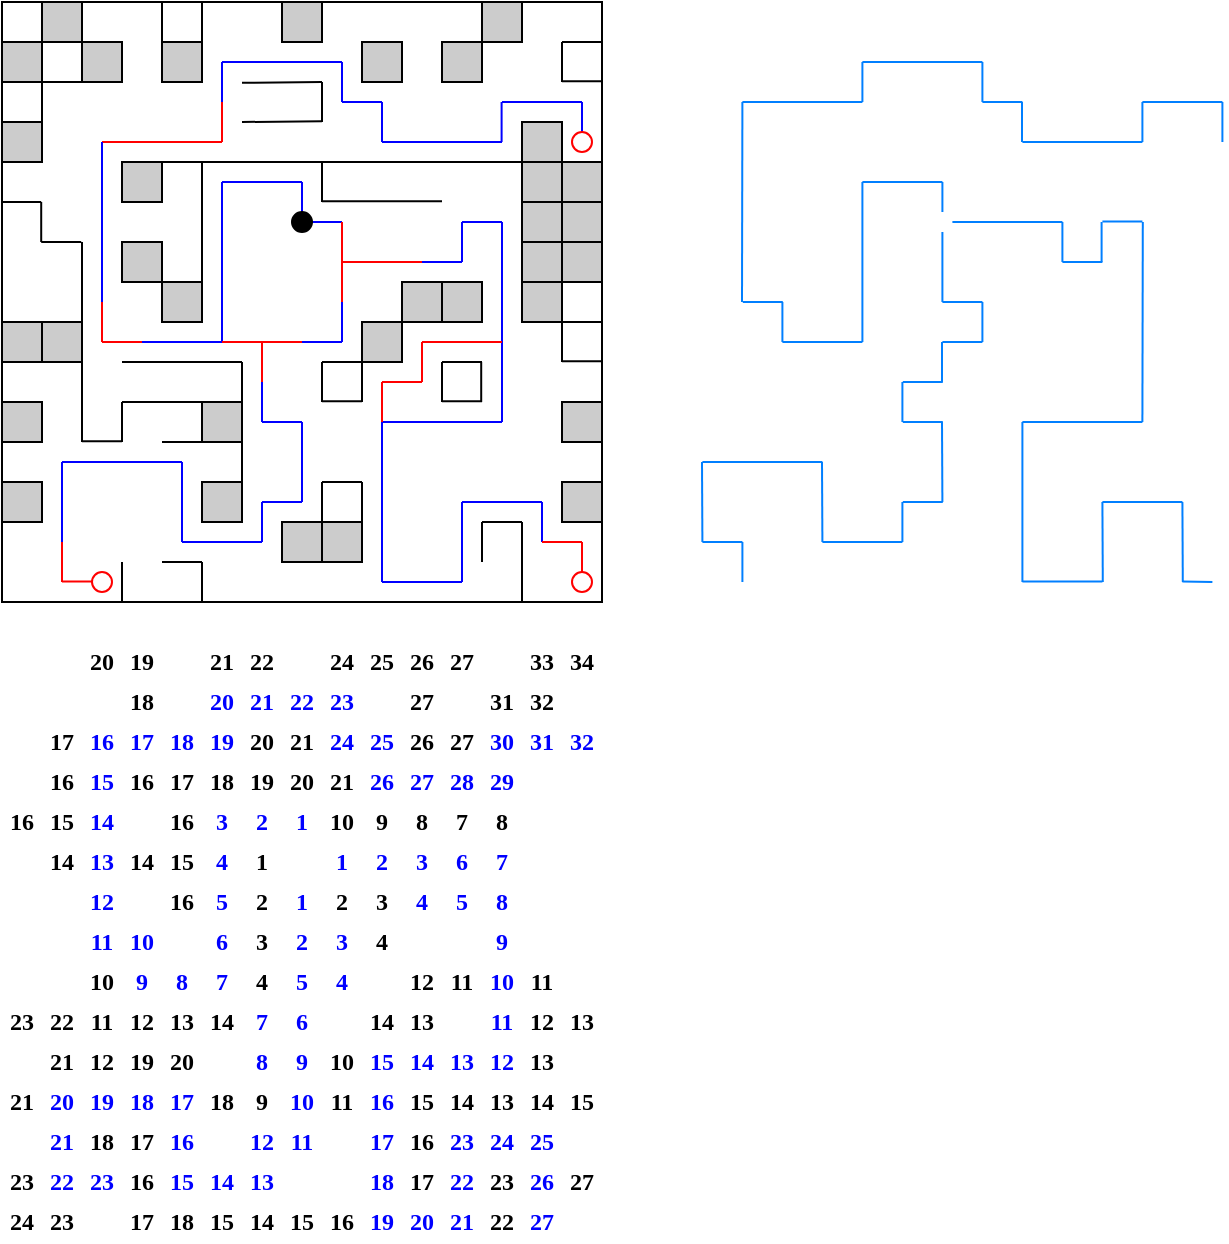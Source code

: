 <mxfile version="24.4.13" type="device">
  <diagram name="Page-1" id="1X28ZafjzpVTvF5lnrxb">
    <mxGraphModel dx="683" dy="398" grid="1" gridSize="5" guides="1" tooltips="1" connect="1" arrows="1" fold="1" page="1" pageScale="1" pageWidth="850" pageHeight="1100" math="0" shadow="0">
      <root>
        <mxCell id="0" />
        <mxCell id="1" parent="0" />
        <mxCell id="rEkYpKIjq7FoAjk0Uec6-551" value="" style="group" parent="1" vertex="1" connectable="0">
          <mxGeometry x="590" y="190" width="260.2" height="260" as="geometry" />
        </mxCell>
        <mxCell id="rEkYpKIjq7FoAjk0Uec6-6" value="" style="endArrow=none;html=1;rounded=0;entryX=0.5;entryY=1;entryDx=0;entryDy=0;strokeColor=#007FFF;" parent="rEkYpKIjq7FoAjk0Uec6-551" edge="1">
          <mxGeometry width="50" height="50" relative="1" as="geometry">
            <mxPoint x="120.2" y="120" as="sourcePoint" />
            <mxPoint x="120.2" y="85" as="targetPoint" />
          </mxGeometry>
        </mxCell>
        <mxCell id="rEkYpKIjq7FoAjk0Uec6-7" value="" style="endArrow=none;html=1;rounded=0;strokeColor=#007FFF;" parent="rEkYpKIjq7FoAjk0Uec6-551" edge="1">
          <mxGeometry width="50" height="50" relative="1" as="geometry">
            <mxPoint x="120.2" y="120" as="sourcePoint" />
            <mxPoint x="140.2" y="120" as="targetPoint" />
          </mxGeometry>
        </mxCell>
        <mxCell id="rEkYpKIjq7FoAjk0Uec6-8" value="" style="endArrow=none;html=1;rounded=0;strokeColor=#007FFF;" parent="rEkYpKIjq7FoAjk0Uec6-551" edge="1">
          <mxGeometry width="50" height="50" relative="1" as="geometry">
            <mxPoint x="120.2" y="140" as="sourcePoint" />
            <mxPoint x="140.2" y="140" as="targetPoint" />
          </mxGeometry>
        </mxCell>
        <mxCell id="rEkYpKIjq7FoAjk0Uec6-9" value="" style="endArrow=none;html=1;rounded=0;strokeColor=#007FFF;" parent="rEkYpKIjq7FoAjk0Uec6-551" edge="1">
          <mxGeometry width="50" height="50" relative="1" as="geometry">
            <mxPoint x="140.2" y="120" as="sourcePoint" />
            <mxPoint x="140.2" y="140" as="targetPoint" />
          </mxGeometry>
        </mxCell>
        <mxCell id="rEkYpKIjq7FoAjk0Uec6-10" value="" style="endArrow=none;html=1;rounded=0;strokeColor=#007FFF;" parent="rEkYpKIjq7FoAjk0Uec6-551" edge="1">
          <mxGeometry width="50" height="50" relative="1" as="geometry">
            <mxPoint x="120" y="140" as="sourcePoint" />
            <mxPoint x="120" y="160" as="targetPoint" />
          </mxGeometry>
        </mxCell>
        <mxCell id="rEkYpKIjq7FoAjk0Uec6-11" value="" style="endArrow=none;html=1;rounded=0;strokeColor=#007FFF;" parent="rEkYpKIjq7FoAjk0Uec6-551" edge="1">
          <mxGeometry width="50" height="50" relative="1" as="geometry">
            <mxPoint x="100.2" y="160" as="sourcePoint" />
            <mxPoint x="100.2" y="180" as="targetPoint" />
          </mxGeometry>
        </mxCell>
        <mxCell id="rEkYpKIjq7FoAjk0Uec6-12" value="" style="endArrow=none;html=1;rounded=0;strokeColor=#007FFF;" parent="rEkYpKIjq7FoAjk0Uec6-551" edge="1">
          <mxGeometry width="50" height="50" relative="1" as="geometry">
            <mxPoint x="100.4" y="160" as="sourcePoint" />
            <mxPoint x="120.4" y="160" as="targetPoint" />
          </mxGeometry>
        </mxCell>
        <mxCell id="rEkYpKIjq7FoAjk0Uec6-13" value="" style="endArrow=none;html=1;rounded=0;strokeColor=#007FFF;" parent="rEkYpKIjq7FoAjk0Uec6-551" edge="1">
          <mxGeometry width="50" height="50" relative="1" as="geometry">
            <mxPoint x="100.4" y="180" as="sourcePoint" />
            <mxPoint x="120.4" y="180" as="targetPoint" />
          </mxGeometry>
        </mxCell>
        <mxCell id="rEkYpKIjq7FoAjk0Uec6-15" value="" style="endArrow=none;html=1;rounded=0;strokeColor=#007FFF;" parent="rEkYpKIjq7FoAjk0Uec6-551" edge="1">
          <mxGeometry width="50" height="50" relative="1" as="geometry">
            <mxPoint x="120" y="180" as="sourcePoint" />
            <mxPoint x="120.2" y="220" as="targetPoint" />
          </mxGeometry>
        </mxCell>
        <mxCell id="rEkYpKIjq7FoAjk0Uec6-16" value="" style="endArrow=none;html=1;rounded=0;strokeColor=#007FFF;" parent="rEkYpKIjq7FoAjk0Uec6-551" edge="1">
          <mxGeometry width="50" height="50" relative="1" as="geometry">
            <mxPoint x="100.4" y="220" as="sourcePoint" />
            <mxPoint x="120.4" y="220" as="targetPoint" />
          </mxGeometry>
        </mxCell>
        <mxCell id="rEkYpKIjq7FoAjk0Uec6-17" value="" style="endArrow=none;html=1;rounded=0;strokeColor=#007FFF;" parent="rEkYpKIjq7FoAjk0Uec6-551" edge="1">
          <mxGeometry width="50" height="50" relative="1" as="geometry">
            <mxPoint x="100.2" y="220" as="sourcePoint" />
            <mxPoint x="100.2" y="240" as="targetPoint" />
          </mxGeometry>
        </mxCell>
        <mxCell id="rEkYpKIjq7FoAjk0Uec6-21" value="" style="endArrow=none;html=1;rounded=0;strokeColor=#007FFF;" parent="rEkYpKIjq7FoAjk0Uec6-551" edge="1">
          <mxGeometry width="50" height="50" relative="1" as="geometry">
            <mxPoint x="60.2" y="240" as="sourcePoint" />
            <mxPoint x="100.2" y="240" as="targetPoint" />
          </mxGeometry>
        </mxCell>
        <mxCell id="rEkYpKIjq7FoAjk0Uec6-22" value="" style="endArrow=none;html=1;rounded=0;strokeColor=#007FFF;" parent="rEkYpKIjq7FoAjk0Uec6-551" edge="1">
          <mxGeometry width="50" height="50" relative="1" as="geometry">
            <mxPoint x="0.2" y="200" as="sourcePoint" />
            <mxPoint x="60.2" y="200" as="targetPoint" />
          </mxGeometry>
        </mxCell>
        <mxCell id="rEkYpKIjq7FoAjk0Uec6-23" value="" style="endArrow=none;html=1;rounded=0;strokeColor=#007FFF;" parent="rEkYpKIjq7FoAjk0Uec6-551" edge="1">
          <mxGeometry width="50" height="50" relative="1" as="geometry">
            <mxPoint x="60" y="200" as="sourcePoint" />
            <mxPoint x="60.2" y="240" as="targetPoint" />
          </mxGeometry>
        </mxCell>
        <mxCell id="rEkYpKIjq7FoAjk0Uec6-25" value="" style="endArrow=none;html=1;rounded=0;strokeColor=#007FFF;" parent="rEkYpKIjq7FoAjk0Uec6-551" edge="1">
          <mxGeometry width="50" height="50" relative="1" as="geometry">
            <mxPoint y="200" as="sourcePoint" />
            <mxPoint x="0.2" y="240" as="targetPoint" />
          </mxGeometry>
        </mxCell>
        <mxCell id="rEkYpKIjq7FoAjk0Uec6-27" value="" style="endArrow=none;html=1;rounded=0;strokeColor=#007FFF;" parent="rEkYpKIjq7FoAjk0Uec6-551" edge="1">
          <mxGeometry width="50" height="50" relative="1" as="geometry">
            <mxPoint x="0.2" y="240" as="sourcePoint" />
            <mxPoint x="20.2" y="240" as="targetPoint" />
          </mxGeometry>
        </mxCell>
        <mxCell id="rEkYpKIjq7FoAjk0Uec6-28" value="" style="endArrow=none;html=1;rounded=0;strokeColor=#007FFF;" parent="rEkYpKIjq7FoAjk0Uec6-551" edge="1">
          <mxGeometry width="50" height="50" relative="1" as="geometry">
            <mxPoint x="20.2" y="240" as="sourcePoint" />
            <mxPoint x="20.2" y="260" as="targetPoint" />
          </mxGeometry>
        </mxCell>
        <mxCell id="rEkYpKIjq7FoAjk0Uec6-31" value="" style="endArrow=none;html=1;rounded=0;entryX=0.5;entryY=0;entryDx=0;entryDy=0;strokeColor=#007FFF;" parent="rEkYpKIjq7FoAjk0Uec6-551" edge="1">
          <mxGeometry width="50" height="50" relative="1" as="geometry">
            <mxPoint x="120.2" y="60" as="sourcePoint" />
            <mxPoint x="120.2" y="75" as="targetPoint" />
          </mxGeometry>
        </mxCell>
        <mxCell id="rEkYpKIjq7FoAjk0Uec6-32" value="" style="endArrow=none;html=1;rounded=0;strokeColor=#007FFF;" parent="rEkYpKIjq7FoAjk0Uec6-551" edge="1">
          <mxGeometry width="50" height="50" relative="1" as="geometry">
            <mxPoint x="80.2" y="60" as="sourcePoint" />
            <mxPoint x="120.2" y="60" as="targetPoint" />
          </mxGeometry>
        </mxCell>
        <mxCell id="rEkYpKIjq7FoAjk0Uec6-33" value="" style="endArrow=none;html=1;rounded=0;strokeColor=#007FFF;" parent="rEkYpKIjq7FoAjk0Uec6-551" edge="1">
          <mxGeometry width="50" height="50" relative="1" as="geometry">
            <mxPoint x="80.2" y="60" as="sourcePoint" />
            <mxPoint x="80.2" y="140" as="targetPoint" />
          </mxGeometry>
        </mxCell>
        <mxCell id="rEkYpKIjq7FoAjk0Uec6-34" value="" style="endArrow=none;html=1;rounded=0;strokeColor=#007FFF;" parent="rEkYpKIjq7FoAjk0Uec6-551" edge="1">
          <mxGeometry width="50" height="50" relative="1" as="geometry">
            <mxPoint x="40.2" y="140" as="sourcePoint" />
            <mxPoint x="80.2" y="140" as="targetPoint" />
          </mxGeometry>
        </mxCell>
        <mxCell id="rEkYpKIjq7FoAjk0Uec6-35" value="" style="endArrow=none;html=1;rounded=0;strokeColor=#007FFF;" parent="rEkYpKIjq7FoAjk0Uec6-551" edge="1">
          <mxGeometry width="50" height="50" relative="1" as="geometry">
            <mxPoint x="20.4" y="120" as="sourcePoint" />
            <mxPoint x="40.4" y="120" as="targetPoint" />
          </mxGeometry>
        </mxCell>
        <mxCell id="rEkYpKIjq7FoAjk0Uec6-36" value="" style="endArrow=none;html=1;rounded=0;strokeColor=#007FFF;" parent="rEkYpKIjq7FoAjk0Uec6-551" edge="1">
          <mxGeometry width="50" height="50" relative="1" as="geometry">
            <mxPoint x="40.2" y="120" as="sourcePoint" />
            <mxPoint x="40.2" y="140" as="targetPoint" />
          </mxGeometry>
        </mxCell>
        <mxCell id="rEkYpKIjq7FoAjk0Uec6-37" value="" style="endArrow=none;html=1;rounded=0;strokeColor=#007FFF;" parent="rEkYpKIjq7FoAjk0Uec6-551" edge="1">
          <mxGeometry width="50" height="50" relative="1" as="geometry">
            <mxPoint x="20.2" y="20" as="sourcePoint" />
            <mxPoint x="20" y="120" as="targetPoint" />
          </mxGeometry>
        </mxCell>
        <mxCell id="rEkYpKIjq7FoAjk0Uec6-38" value="" style="endArrow=none;html=1;rounded=0;strokeColor=#007FFF;" parent="rEkYpKIjq7FoAjk0Uec6-551" edge="1">
          <mxGeometry width="50" height="50" relative="1" as="geometry">
            <mxPoint x="20.2" y="20" as="sourcePoint" />
            <mxPoint x="80.2" y="20" as="targetPoint" />
          </mxGeometry>
        </mxCell>
        <mxCell id="rEkYpKIjq7FoAjk0Uec6-39" value="" style="endArrow=none;html=1;rounded=0;strokeColor=#007FFF;" parent="rEkYpKIjq7FoAjk0Uec6-551" edge="1">
          <mxGeometry width="50" height="50" relative="1" as="geometry">
            <mxPoint x="80.2" as="sourcePoint" />
            <mxPoint x="80.2" y="20" as="targetPoint" />
          </mxGeometry>
        </mxCell>
        <mxCell id="rEkYpKIjq7FoAjk0Uec6-40" value="" style="endArrow=none;html=1;rounded=0;strokeColor=#007FFF;" parent="rEkYpKIjq7FoAjk0Uec6-551" edge="1">
          <mxGeometry width="50" height="50" relative="1" as="geometry">
            <mxPoint x="80.2" as="sourcePoint" />
            <mxPoint x="140.2" as="targetPoint" />
          </mxGeometry>
        </mxCell>
        <mxCell id="rEkYpKIjq7FoAjk0Uec6-41" value="" style="endArrow=none;html=1;rounded=0;strokeColor=#007FFF;" parent="rEkYpKIjq7FoAjk0Uec6-551" edge="1">
          <mxGeometry width="50" height="50" relative="1" as="geometry">
            <mxPoint x="140.2" y="20" as="sourcePoint" />
            <mxPoint x="160.2" y="20" as="targetPoint" />
          </mxGeometry>
        </mxCell>
        <mxCell id="rEkYpKIjq7FoAjk0Uec6-42" value="" style="endArrow=none;html=1;rounded=0;strokeColor=#007FFF;" parent="rEkYpKIjq7FoAjk0Uec6-551" edge="1">
          <mxGeometry width="50" height="50" relative="1" as="geometry">
            <mxPoint x="160" y="20" as="sourcePoint" />
            <mxPoint x="160" y="40" as="targetPoint" />
          </mxGeometry>
        </mxCell>
        <mxCell id="rEkYpKIjq7FoAjk0Uec6-43" value="" style="endArrow=none;html=1;rounded=0;strokeColor=#007FFF;" parent="rEkYpKIjq7FoAjk0Uec6-551" edge="1">
          <mxGeometry width="50" height="50" relative="1" as="geometry">
            <mxPoint x="140.2" as="sourcePoint" />
            <mxPoint x="140.2" y="20" as="targetPoint" />
          </mxGeometry>
        </mxCell>
        <mxCell id="rEkYpKIjq7FoAjk0Uec6-44" value="" style="endArrow=none;html=1;rounded=0;strokeColor=#007FFF;" parent="rEkYpKIjq7FoAjk0Uec6-551" edge="1">
          <mxGeometry width="50" height="50" relative="1" as="geometry">
            <mxPoint x="160.2" y="40" as="sourcePoint" />
            <mxPoint x="220.2" y="40" as="targetPoint" />
          </mxGeometry>
        </mxCell>
        <mxCell id="rEkYpKIjq7FoAjk0Uec6-45" value="" style="endArrow=none;html=1;rounded=0;strokeColor=#007FFF;" parent="rEkYpKIjq7FoAjk0Uec6-551" edge="1">
          <mxGeometry width="50" height="50" relative="1" as="geometry">
            <mxPoint x="220.2" y="20" as="sourcePoint" />
            <mxPoint x="220.2" y="40" as="targetPoint" />
          </mxGeometry>
        </mxCell>
        <mxCell id="rEkYpKIjq7FoAjk0Uec6-46" value="" style="endArrow=none;html=1;rounded=0;strokeColor=#007FFF;" parent="rEkYpKIjq7FoAjk0Uec6-551" edge="1">
          <mxGeometry width="50" height="50" relative="1" as="geometry">
            <mxPoint x="220.2" y="20" as="sourcePoint" />
            <mxPoint x="260.2" y="20" as="targetPoint" />
          </mxGeometry>
        </mxCell>
        <mxCell id="rEkYpKIjq7FoAjk0Uec6-48" value="" style="endArrow=none;html=1;rounded=0;strokeColor=#007FFF;" parent="rEkYpKIjq7FoAjk0Uec6-551" edge="1">
          <mxGeometry width="50" height="50" relative="1" as="geometry">
            <mxPoint x="260.2" y="20" as="sourcePoint" />
            <mxPoint x="260.2" y="40" as="targetPoint" />
          </mxGeometry>
        </mxCell>
        <mxCell id="rEkYpKIjq7FoAjk0Uec6-50" value="" style="endArrow=none;html=1;rounded=0;exitX=1;exitY=0.5;exitDx=0;exitDy=0;strokeColor=#007FFF;" parent="rEkYpKIjq7FoAjk0Uec6-551" edge="1">
          <mxGeometry width="50" height="50" relative="1" as="geometry">
            <mxPoint x="125.2" y="80" as="sourcePoint" />
            <mxPoint x="180.2" y="80" as="targetPoint" />
          </mxGeometry>
        </mxCell>
        <mxCell id="rEkYpKIjq7FoAjk0Uec6-51" value="" style="endArrow=none;html=1;rounded=0;strokeColor=#007FFF;" parent="rEkYpKIjq7FoAjk0Uec6-551" edge="1">
          <mxGeometry width="50" height="50" relative="1" as="geometry">
            <mxPoint x="180.2" y="80" as="sourcePoint" />
            <mxPoint x="180.2" y="100" as="targetPoint" />
          </mxGeometry>
        </mxCell>
        <mxCell id="rEkYpKIjq7FoAjk0Uec6-52" value="" style="endArrow=none;html=1;rounded=0;strokeColor=#007FFF;" parent="rEkYpKIjq7FoAjk0Uec6-551" edge="1">
          <mxGeometry width="50" height="50" relative="1" as="geometry">
            <mxPoint x="180.2" y="100" as="sourcePoint" />
            <mxPoint x="200.2" y="100" as="targetPoint" />
          </mxGeometry>
        </mxCell>
        <mxCell id="rEkYpKIjq7FoAjk0Uec6-53" value="" style="endArrow=none;html=1;rounded=0;strokeColor=#007FFF;" parent="rEkYpKIjq7FoAjk0Uec6-551" edge="1">
          <mxGeometry width="50" height="50" relative="1" as="geometry">
            <mxPoint x="199.8" y="80" as="sourcePoint" />
            <mxPoint x="199.8" y="100" as="targetPoint" />
          </mxGeometry>
        </mxCell>
        <mxCell id="rEkYpKIjq7FoAjk0Uec6-54" value="" style="endArrow=none;html=1;rounded=0;strokeColor=#007FFF;" parent="rEkYpKIjq7FoAjk0Uec6-551" edge="1">
          <mxGeometry width="50" height="50" relative="1" as="geometry">
            <mxPoint x="200.2" y="79.8" as="sourcePoint" />
            <mxPoint x="220.2" y="79.8" as="targetPoint" />
          </mxGeometry>
        </mxCell>
        <mxCell id="rEkYpKIjq7FoAjk0Uec6-55" value="" style="endArrow=none;html=1;rounded=0;strokeColor=#007FFF;" parent="rEkYpKIjq7FoAjk0Uec6-551" edge="1">
          <mxGeometry width="50" height="50" relative="1" as="geometry">
            <mxPoint x="220.4" y="80" as="sourcePoint" />
            <mxPoint x="220.2" y="180" as="targetPoint" />
          </mxGeometry>
        </mxCell>
        <mxCell id="rEkYpKIjq7FoAjk0Uec6-56" value="" style="endArrow=none;html=1;rounded=0;strokeColor=#007FFF;" parent="rEkYpKIjq7FoAjk0Uec6-551" edge="1">
          <mxGeometry width="50" height="50" relative="1" as="geometry">
            <mxPoint x="160.2" y="180" as="sourcePoint" />
            <mxPoint x="220.2" y="180" as="targetPoint" />
          </mxGeometry>
        </mxCell>
        <mxCell id="rEkYpKIjq7FoAjk0Uec6-57" value="" style="endArrow=none;html=1;rounded=0;strokeColor=#007FFF;" parent="rEkYpKIjq7FoAjk0Uec6-551" edge="1">
          <mxGeometry width="50" height="50" relative="1" as="geometry">
            <mxPoint x="160.2" y="180" as="sourcePoint" />
            <mxPoint x="160.2" y="260" as="targetPoint" />
          </mxGeometry>
        </mxCell>
        <mxCell id="rEkYpKIjq7FoAjk0Uec6-58" value="" style="endArrow=none;html=1;rounded=0;strokeColor=#007FFF;" parent="rEkYpKIjq7FoAjk0Uec6-551" edge="1">
          <mxGeometry width="50" height="50" relative="1" as="geometry">
            <mxPoint x="160.2" y="259.8" as="sourcePoint" />
            <mxPoint x="200.2" y="259.8" as="targetPoint" />
          </mxGeometry>
        </mxCell>
        <mxCell id="rEkYpKIjq7FoAjk0Uec6-59" value="" style="endArrow=none;html=1;rounded=0;strokeColor=#007FFF;" parent="rEkYpKIjq7FoAjk0Uec6-551" edge="1">
          <mxGeometry width="50" height="50" relative="1" as="geometry">
            <mxPoint x="200.2" y="220" as="sourcePoint" />
            <mxPoint x="200.4" y="260" as="targetPoint" />
          </mxGeometry>
        </mxCell>
        <mxCell id="rEkYpKIjq7FoAjk0Uec6-60" value="" style="endArrow=none;html=1;rounded=0;strokeColor=#007FFF;" parent="rEkYpKIjq7FoAjk0Uec6-551" edge="1">
          <mxGeometry width="50" height="50" relative="1" as="geometry">
            <mxPoint x="200.2" y="220" as="sourcePoint" />
            <mxPoint x="240.2" y="220" as="targetPoint" />
          </mxGeometry>
        </mxCell>
        <mxCell id="rEkYpKIjq7FoAjk0Uec6-61" value="" style="endArrow=none;html=1;rounded=0;strokeColor=#007FFF;" parent="rEkYpKIjq7FoAjk0Uec6-551" edge="1">
          <mxGeometry width="50" height="50" relative="1" as="geometry">
            <mxPoint x="240.2" y="220" as="sourcePoint" />
            <mxPoint x="240.4" y="260" as="targetPoint" />
          </mxGeometry>
        </mxCell>
        <mxCell id="rEkYpKIjq7FoAjk0Uec6-62" value="" style="endArrow=none;html=1;rounded=0;strokeColor=#007FFF;" parent="rEkYpKIjq7FoAjk0Uec6-551" edge="1">
          <mxGeometry width="50" height="50" relative="1" as="geometry">
            <mxPoint x="260.2" y="259.8" as="sourcePoint" />
            <mxPoint x="260.2" y="259.8" as="targetPoint" />
          </mxGeometry>
        </mxCell>
        <mxCell id="rEkYpKIjq7FoAjk0Uec6-66" value="" style="endArrow=none;html=1;rounded=0;strokeColor=#007FFF;" parent="rEkYpKIjq7FoAjk0Uec6-551" edge="1">
          <mxGeometry width="50" height="50" relative="1" as="geometry">
            <mxPoint x="240.2" y="259.8" as="sourcePoint" />
            <mxPoint x="255.2" y="260" as="targetPoint" />
          </mxGeometry>
        </mxCell>
        <mxCell id="rEkYpKIjq7FoAjk0Uec6-71" value="" style="endArrow=none;html=1;rounded=0;" parent="1" edge="1">
          <mxGeometry width="50" height="50" relative="1" as="geometry">
            <mxPoint x="300" y="460" as="sourcePoint" />
            <mxPoint x="300" y="440" as="targetPoint" />
          </mxGeometry>
        </mxCell>
        <mxCell id="rEkYpKIjq7FoAjk0Uec6-72" value="" style="endArrow=none;html=1;rounded=0;" parent="1" edge="1">
          <mxGeometry width="50" height="50" relative="1" as="geometry">
            <mxPoint x="340" y="460" as="sourcePoint" />
            <mxPoint x="340" y="440" as="targetPoint" />
          </mxGeometry>
        </mxCell>
        <mxCell id="rEkYpKIjq7FoAjk0Uec6-73" value="" style="endArrow=none;html=1;rounded=0;" parent="1" edge="1">
          <mxGeometry width="50" height="50" relative="1" as="geometry">
            <mxPoint x="500" y="460" as="sourcePoint" />
            <mxPoint x="500" y="420" as="targetPoint" />
          </mxGeometry>
        </mxCell>
        <mxCell id="rEkYpKIjq7FoAjk0Uec6-74" value="" style="endArrow=none;html=1;rounded=0;" parent="1" edge="1">
          <mxGeometry width="50" height="50" relative="1" as="geometry">
            <mxPoint x="320" y="440" as="sourcePoint" />
            <mxPoint x="340" y="440" as="targetPoint" />
          </mxGeometry>
        </mxCell>
        <mxCell id="rEkYpKIjq7FoAjk0Uec6-76" value="" style="whiteSpace=wrap;html=1;aspect=fixed;fillColor=#CCCCCC;" parent="1" vertex="1">
          <mxGeometry x="240" y="400" width="20" height="20" as="geometry" />
        </mxCell>
        <mxCell id="rEkYpKIjq7FoAjk0Uec6-77" value="" style="whiteSpace=wrap;html=1;aspect=fixed;fillColor=#CCCCCC;" parent="1" vertex="1">
          <mxGeometry x="240" y="360" width="20" height="20" as="geometry" />
        </mxCell>
        <mxCell id="rEkYpKIjq7FoAjk0Uec6-78" value="" style="whiteSpace=wrap;html=1;aspect=fixed;fillColor=#CCCCCC;" parent="1" vertex="1">
          <mxGeometry x="240" y="320" width="20" height="20" as="geometry" />
        </mxCell>
        <mxCell id="rEkYpKIjq7FoAjk0Uec6-79" value="" style="whiteSpace=wrap;html=1;aspect=fixed;fillColor=#CCCCCC;" parent="1" vertex="1">
          <mxGeometry x="260" y="320" width="20" height="20" as="geometry" />
        </mxCell>
        <mxCell id="rEkYpKIjq7FoAjk0Uec6-80" value="" style="whiteSpace=wrap;html=1;aspect=fixed;fillColor=#CCCCCC;" parent="1" vertex="1">
          <mxGeometry x="300" y="280" width="20" height="20" as="geometry" />
        </mxCell>
        <mxCell id="rEkYpKIjq7FoAjk0Uec6-81" value="" style="whiteSpace=wrap;html=1;aspect=fixed;fillColor=#CCCCCC;" parent="1" vertex="1">
          <mxGeometry x="320" y="300" width="20" height="20" as="geometry" />
        </mxCell>
        <mxCell id="rEkYpKIjq7FoAjk0Uec6-82" value="" style="whiteSpace=wrap;html=1;aspect=fixed;fillColor=#CCCCCC;" parent="1" vertex="1">
          <mxGeometry x="300" y="240" width="20" height="20" as="geometry" />
        </mxCell>
        <mxCell id="rEkYpKIjq7FoAjk0Uec6-83" value="" style="whiteSpace=wrap;html=1;aspect=fixed;fillColor=#CCCCCC;" parent="1" vertex="1">
          <mxGeometry x="240" y="220" width="20" height="20" as="geometry" />
        </mxCell>
        <mxCell id="rEkYpKIjq7FoAjk0Uec6-84" value="" style="whiteSpace=wrap;html=1;aspect=fixed;fillColor=#CCCCCC;" parent="1" vertex="1">
          <mxGeometry x="240" y="180" width="20" height="20" as="geometry" />
        </mxCell>
        <mxCell id="rEkYpKIjq7FoAjk0Uec6-85" value="" style="whiteSpace=wrap;html=1;aspect=fixed;fillColor=#CCCCCC;" parent="1" vertex="1">
          <mxGeometry x="260" y="160" width="20" height="20" as="geometry" />
        </mxCell>
        <mxCell id="rEkYpKIjq7FoAjk0Uec6-86" value="" style="whiteSpace=wrap;html=1;aspect=fixed;fillColor=#CCCCCC;" parent="1" vertex="1">
          <mxGeometry x="280" y="180" width="20" height="20" as="geometry" />
        </mxCell>
        <mxCell id="rEkYpKIjq7FoAjk0Uec6-87" value="" style="whiteSpace=wrap;html=1;aspect=fixed;fillColor=#CCCCCC;" parent="1" vertex="1">
          <mxGeometry x="320" y="180" width="20" height="20" as="geometry" />
        </mxCell>
        <mxCell id="rEkYpKIjq7FoAjk0Uec6-88" value="" style="whiteSpace=wrap;html=1;aspect=fixed;fillColor=#CCCCCC;" parent="1" vertex="1">
          <mxGeometry x="380" y="160" width="20" height="20" as="geometry" />
        </mxCell>
        <mxCell id="rEkYpKIjq7FoAjk0Uec6-89" value="" style="whiteSpace=wrap;html=1;aspect=fixed;fillColor=#CCCCCC;" parent="1" vertex="1">
          <mxGeometry x="420" y="180" width="20" height="20" as="geometry" />
        </mxCell>
        <mxCell id="rEkYpKIjq7FoAjk0Uec6-90" value="" style="whiteSpace=wrap;html=1;aspect=fixed;fillColor=#CCCCCC;" parent="1" vertex="1">
          <mxGeometry x="460" y="180" width="20" height="20" as="geometry" />
        </mxCell>
        <mxCell id="rEkYpKIjq7FoAjk0Uec6-91" value="" style="whiteSpace=wrap;html=1;aspect=fixed;fillColor=#CCCCCC;" parent="1" vertex="1">
          <mxGeometry x="480" y="160" width="20" height="20" as="geometry" />
        </mxCell>
        <mxCell id="rEkYpKIjq7FoAjk0Uec6-92" value="" style="whiteSpace=wrap;html=1;aspect=fixed;fillColor=#CCCCCC;" parent="1" vertex="1">
          <mxGeometry x="500" y="220" width="20" height="20" as="geometry" />
        </mxCell>
        <mxCell id="rEkYpKIjq7FoAjk0Uec6-93" value="" style="whiteSpace=wrap;html=1;aspect=fixed;fillColor=#CCCCCC;" parent="1" vertex="1">
          <mxGeometry x="500" y="240" width="20" height="20" as="geometry" />
        </mxCell>
        <mxCell id="rEkYpKIjq7FoAjk0Uec6-94" value="" style="whiteSpace=wrap;html=1;aspect=fixed;fillColor=#CCCCCC;" parent="1" vertex="1">
          <mxGeometry x="520" y="240" width="20" height="20" as="geometry" />
        </mxCell>
        <mxCell id="rEkYpKIjq7FoAjk0Uec6-95" value="" style="whiteSpace=wrap;html=1;aspect=fixed;fillColor=#CCCCCC;" parent="1" vertex="1">
          <mxGeometry x="520" y="260" width="20" height="20" as="geometry" />
        </mxCell>
        <mxCell id="rEkYpKIjq7FoAjk0Uec6-96" value="" style="whiteSpace=wrap;html=1;aspect=fixed;fillColor=#CCCCCC;" parent="1" vertex="1">
          <mxGeometry x="500" y="260" width="20" height="20" as="geometry" />
        </mxCell>
        <mxCell id="rEkYpKIjq7FoAjk0Uec6-97" value="" style="whiteSpace=wrap;html=1;aspect=fixed;fillColor=#CCCCCC;" parent="1" vertex="1">
          <mxGeometry x="500" y="280" width="20" height="20" as="geometry" />
        </mxCell>
        <mxCell id="rEkYpKIjq7FoAjk0Uec6-98" value="" style="whiteSpace=wrap;html=1;aspect=fixed;fillColor=#CCCCCC;" parent="1" vertex="1">
          <mxGeometry x="520" y="280" width="20" height="20" as="geometry" />
        </mxCell>
        <mxCell id="rEkYpKIjq7FoAjk0Uec6-100" value="" style="whiteSpace=wrap;html=1;aspect=fixed;fillColor=#CCCCCC;" parent="1" vertex="1">
          <mxGeometry x="500" y="300" width="20" height="20" as="geometry" />
        </mxCell>
        <mxCell id="rEkYpKIjq7FoAjk0Uec6-101" value="" style="whiteSpace=wrap;html=1;aspect=fixed;fillColor=#CCCCCC;" parent="1" vertex="1">
          <mxGeometry x="460" y="300" width="20" height="20" as="geometry" />
        </mxCell>
        <mxCell id="rEkYpKIjq7FoAjk0Uec6-102" value="" style="whiteSpace=wrap;html=1;aspect=fixed;fillColor=#CCCCCC;" parent="1" vertex="1">
          <mxGeometry x="440" y="300" width="20" height="20" as="geometry" />
        </mxCell>
        <mxCell id="rEkYpKIjq7FoAjk0Uec6-103" value="" style="whiteSpace=wrap;html=1;aspect=fixed;fillColor=#CCCCCC;" parent="1" vertex="1">
          <mxGeometry x="420" y="320" width="20" height="20" as="geometry" />
        </mxCell>
        <mxCell id="rEkYpKIjq7FoAjk0Uec6-104" value="" style="whiteSpace=wrap;html=1;aspect=fixed;fillColor=#CCCCCC;" parent="1" vertex="1">
          <mxGeometry x="520" y="360" width="20" height="20" as="geometry" />
        </mxCell>
        <mxCell id="rEkYpKIjq7FoAjk0Uec6-105" value="" style="whiteSpace=wrap;html=1;aspect=fixed;fillColor=#CCCCCC;" parent="1" vertex="1">
          <mxGeometry x="520" y="400" width="20" height="20" as="geometry" />
        </mxCell>
        <mxCell id="rEkYpKIjq7FoAjk0Uec6-106" value="" style="whiteSpace=wrap;html=1;aspect=fixed;fillColor=#CCCCCC;" parent="1" vertex="1">
          <mxGeometry x="380" y="420" width="20" height="20" as="geometry" />
        </mxCell>
        <mxCell id="rEkYpKIjq7FoAjk0Uec6-107" value="" style="whiteSpace=wrap;html=1;aspect=fixed;fillColor=#CCCCCC;" parent="1" vertex="1">
          <mxGeometry x="400" y="420" width="20" height="20" as="geometry" />
        </mxCell>
        <mxCell id="rEkYpKIjq7FoAjk0Uec6-109" value="" style="whiteSpace=wrap;html=1;aspect=fixed;fillColor=#CCCCCC;" parent="1" vertex="1">
          <mxGeometry x="340" y="400" width="20" height="20" as="geometry" />
        </mxCell>
        <mxCell id="rEkYpKIjq7FoAjk0Uec6-110" value="" style="whiteSpace=wrap;html=1;aspect=fixed;fillColor=#CCCCCC;" parent="1" vertex="1">
          <mxGeometry x="340" y="360" width="20" height="20" as="geometry" />
        </mxCell>
        <mxCell id="rEkYpKIjq7FoAjk0Uec6-111" value="" style="endArrow=none;html=1;rounded=0;entryX=1;entryY=1;entryDx=0;entryDy=0;" parent="1" target="rEkYpKIjq7FoAjk0Uec6-110" edge="1">
          <mxGeometry width="50" height="50" relative="1" as="geometry">
            <mxPoint x="360" y="400" as="sourcePoint" />
            <mxPoint x="410" y="350" as="targetPoint" />
          </mxGeometry>
        </mxCell>
        <mxCell id="rEkYpKIjq7FoAjk0Uec6-112" value="" style="endArrow=none;html=1;rounded=0;exitX=0;exitY=-0.12;exitDx=0;exitDy=0;exitPerimeter=0;" parent="1" edge="1">
          <mxGeometry width="50" height="50" relative="1" as="geometry">
            <mxPoint x="400" y="420" as="sourcePoint" />
            <mxPoint x="400" y="400" as="targetPoint" />
          </mxGeometry>
        </mxCell>
        <mxCell id="rEkYpKIjq7FoAjk0Uec6-114" value="" style="endArrow=none;html=1;rounded=0;entryX=1;entryY=1;entryDx=0;entryDy=0;" parent="1" edge="1">
          <mxGeometry width="50" height="50" relative="1" as="geometry">
            <mxPoint x="420" y="420" as="sourcePoint" />
            <mxPoint x="420" y="400" as="targetPoint" />
          </mxGeometry>
        </mxCell>
        <mxCell id="rEkYpKIjq7FoAjk0Uec6-115" value="" style="endArrow=none;html=1;rounded=0;" parent="1" edge="1">
          <mxGeometry width="50" height="50" relative="1" as="geometry">
            <mxPoint x="400" y="400" as="sourcePoint" />
            <mxPoint x="420" y="400" as="targetPoint" />
          </mxGeometry>
        </mxCell>
        <mxCell id="rEkYpKIjq7FoAjk0Uec6-116" value="" style="endArrow=none;html=1;rounded=0;" parent="1" edge="1">
          <mxGeometry width="50" height="50" relative="1" as="geometry">
            <mxPoint x="480" y="420" as="sourcePoint" />
            <mxPoint x="500" y="420" as="targetPoint" />
          </mxGeometry>
        </mxCell>
        <mxCell id="rEkYpKIjq7FoAjk0Uec6-117" value="" style="endArrow=none;html=1;rounded=0;exitX=0;exitY=-0.12;exitDx=0;exitDy=0;exitPerimeter=0;" parent="1" edge="1">
          <mxGeometry width="50" height="50" relative="1" as="geometry">
            <mxPoint x="480" y="440" as="sourcePoint" />
            <mxPoint x="480" y="420" as="targetPoint" />
          </mxGeometry>
        </mxCell>
        <mxCell id="rEkYpKIjq7FoAjk0Uec6-118" value="" style="endArrow=none;html=1;rounded=0;" parent="1" edge="1">
          <mxGeometry width="50" height="50" relative="1" as="geometry">
            <mxPoint x="400" y="340" as="sourcePoint" />
            <mxPoint x="420" y="340" as="targetPoint" />
          </mxGeometry>
        </mxCell>
        <mxCell id="rEkYpKIjq7FoAjk0Uec6-119" value="" style="endArrow=none;html=1;rounded=0;entryX=1;entryY=1;entryDx=0;entryDy=0;" parent="1" edge="1">
          <mxGeometry width="50" height="50" relative="1" as="geometry">
            <mxPoint x="420" y="360" as="sourcePoint" />
            <mxPoint x="420" y="340" as="targetPoint" />
          </mxGeometry>
        </mxCell>
        <mxCell id="rEkYpKIjq7FoAjk0Uec6-120" value="" style="endArrow=none;html=1;rounded=0;exitX=0;exitY=-0.12;exitDx=0;exitDy=0;exitPerimeter=0;" parent="1" edge="1">
          <mxGeometry width="50" height="50" relative="1" as="geometry">
            <mxPoint x="400" y="360" as="sourcePoint" />
            <mxPoint x="400" y="340" as="targetPoint" />
          </mxGeometry>
        </mxCell>
        <mxCell id="rEkYpKIjq7FoAjk0Uec6-121" value="" style="endArrow=none;html=1;rounded=0;" parent="1" edge="1">
          <mxGeometry width="50" height="50" relative="1" as="geometry">
            <mxPoint x="400" y="359.6" as="sourcePoint" />
            <mxPoint x="420" y="359.6" as="targetPoint" />
          </mxGeometry>
        </mxCell>
        <mxCell id="rEkYpKIjq7FoAjk0Uec6-122" value="" style="endArrow=none;html=1;rounded=0;entryX=1;entryY=1;entryDx=0;entryDy=0;" parent="1" edge="1">
          <mxGeometry width="50" height="50" relative="1" as="geometry">
            <mxPoint x="479.6" y="360" as="sourcePoint" />
            <mxPoint x="479.6" y="340" as="targetPoint" />
          </mxGeometry>
        </mxCell>
        <mxCell id="rEkYpKIjq7FoAjk0Uec6-123" value="" style="endArrow=none;html=1;rounded=0;" parent="1" edge="1">
          <mxGeometry width="50" height="50" relative="1" as="geometry">
            <mxPoint x="460" y="359.6" as="sourcePoint" />
            <mxPoint x="480" y="359.6" as="targetPoint" />
          </mxGeometry>
        </mxCell>
        <mxCell id="rEkYpKIjq7FoAjk0Uec6-124" value="" style="endArrow=none;html=1;rounded=0;exitX=0;exitY=-0.12;exitDx=0;exitDy=0;exitPerimeter=0;" parent="1" edge="1">
          <mxGeometry width="50" height="50" relative="1" as="geometry">
            <mxPoint x="460" y="360" as="sourcePoint" />
            <mxPoint x="460" y="340" as="targetPoint" />
          </mxGeometry>
        </mxCell>
        <mxCell id="rEkYpKIjq7FoAjk0Uec6-125" value="" style="endArrow=none;html=1;rounded=0;" parent="1" edge="1">
          <mxGeometry width="50" height="50" relative="1" as="geometry">
            <mxPoint x="460" y="340" as="sourcePoint" />
            <mxPoint x="480" y="340" as="targetPoint" />
          </mxGeometry>
        </mxCell>
        <mxCell id="rEkYpKIjq7FoAjk0Uec6-126" value="" style="endArrow=none;html=1;rounded=0;" parent="1" edge="1">
          <mxGeometry width="50" height="50" relative="1" as="geometry">
            <mxPoint x="520" y="339.6" as="sourcePoint" />
            <mxPoint x="540" y="339.6" as="targetPoint" />
          </mxGeometry>
        </mxCell>
        <mxCell id="rEkYpKIjq7FoAjk0Uec6-127" value="" style="endArrow=none;html=1;rounded=0;exitX=0;exitY=-0.12;exitDx=0;exitDy=0;exitPerimeter=0;" parent="1" edge="1">
          <mxGeometry width="50" height="50" relative="1" as="geometry">
            <mxPoint x="520" y="340" as="sourcePoint" />
            <mxPoint x="520" y="320" as="targetPoint" />
          </mxGeometry>
        </mxCell>
        <mxCell id="rEkYpKIjq7FoAjk0Uec6-128" value="" style="endArrow=none;html=1;rounded=0;" parent="1" edge="1">
          <mxGeometry width="50" height="50" relative="1" as="geometry">
            <mxPoint x="520" y="320" as="sourcePoint" />
            <mxPoint x="540" y="320" as="targetPoint" />
          </mxGeometry>
        </mxCell>
        <mxCell id="rEkYpKIjq7FoAjk0Uec6-129" value="" style="endArrow=none;html=1;rounded=0;" parent="1" edge="1">
          <mxGeometry width="50" height="50" relative="1" as="geometry">
            <mxPoint x="520" y="199.6" as="sourcePoint" />
            <mxPoint x="540" y="199.6" as="targetPoint" />
          </mxGeometry>
        </mxCell>
        <mxCell id="rEkYpKIjq7FoAjk0Uec6-130" value="" style="endArrow=none;html=1;rounded=0;exitX=0;exitY=-0.12;exitDx=0;exitDy=0;exitPerimeter=0;" parent="1" edge="1">
          <mxGeometry width="50" height="50" relative="1" as="geometry">
            <mxPoint x="520" y="200" as="sourcePoint" />
            <mxPoint x="520" y="180" as="targetPoint" />
          </mxGeometry>
        </mxCell>
        <mxCell id="rEkYpKIjq7FoAjk0Uec6-131" value="" style="endArrow=none;html=1;rounded=0;" parent="1" edge="1">
          <mxGeometry width="50" height="50" relative="1" as="geometry">
            <mxPoint x="520" y="180" as="sourcePoint" />
            <mxPoint x="540" y="180" as="targetPoint" />
          </mxGeometry>
        </mxCell>
        <mxCell id="rEkYpKIjq7FoAjk0Uec6-132" value="" style="endArrow=none;html=1;rounded=0;exitX=0;exitY=-0.12;exitDx=0;exitDy=0;exitPerimeter=0;" parent="1" edge="1">
          <mxGeometry width="50" height="50" relative="1" as="geometry">
            <mxPoint x="320" y="180" as="sourcePoint" />
            <mxPoint x="320" y="160" as="targetPoint" />
          </mxGeometry>
        </mxCell>
        <mxCell id="rEkYpKIjq7FoAjk0Uec6-134" value="" style="endArrow=none;html=1;rounded=0;exitX=0;exitY=-0.12;exitDx=0;exitDy=0;exitPerimeter=0;" parent="1" edge="1">
          <mxGeometry width="50" height="50" relative="1" as="geometry">
            <mxPoint x="340" y="180" as="sourcePoint" />
            <mxPoint x="340" y="160" as="targetPoint" />
          </mxGeometry>
        </mxCell>
        <mxCell id="rEkYpKIjq7FoAjk0Uec6-135" value="" style="endArrow=none;html=1;rounded=0;exitX=0;exitY=-0.12;exitDx=0;exitDy=0;exitPerimeter=0;" parent="1" edge="1">
          <mxGeometry width="50" height="50" relative="1" as="geometry">
            <mxPoint x="260" y="220" as="sourcePoint" />
            <mxPoint x="260" y="200" as="targetPoint" />
          </mxGeometry>
        </mxCell>
        <mxCell id="rEkYpKIjq7FoAjk0Uec6-137" value="" style="endArrow=none;html=1;rounded=0;" parent="1" edge="1">
          <mxGeometry width="50" height="50" relative="1" as="geometry">
            <mxPoint x="260" y="200" as="sourcePoint" />
            <mxPoint x="280" y="200" as="targetPoint" />
          </mxGeometry>
        </mxCell>
        <mxCell id="rEkYpKIjq7FoAjk0Uec6-138" value="" style="endArrow=none;html=1;rounded=0;exitX=1;exitY=0;exitDx=0;exitDy=0;entryX=0;entryY=0;entryDx=0;entryDy=0;" parent="1" source="rEkYpKIjq7FoAjk0Uec6-82" target="rEkYpKIjq7FoAjk0Uec6-93" edge="1">
          <mxGeometry width="50" height="50" relative="1" as="geometry">
            <mxPoint x="410" y="315" as="sourcePoint" />
            <mxPoint x="460" y="265" as="targetPoint" />
          </mxGeometry>
        </mxCell>
        <mxCell id="rEkYpKIjq7FoAjk0Uec6-139" value="" style="endArrow=none;html=1;rounded=0;" parent="1" edge="1">
          <mxGeometry width="50" height="50" relative="1" as="geometry">
            <mxPoint x="360" y="220" as="sourcePoint" />
            <mxPoint x="400" y="219.6" as="targetPoint" />
          </mxGeometry>
        </mxCell>
        <mxCell id="rEkYpKIjq7FoAjk0Uec6-140" value="" style="endArrow=none;html=1;rounded=0;" parent="1" edge="1">
          <mxGeometry width="50" height="50" relative="1" as="geometry">
            <mxPoint x="360" y="200.4" as="sourcePoint" />
            <mxPoint x="400" y="200" as="targetPoint" />
          </mxGeometry>
        </mxCell>
        <mxCell id="rEkYpKIjq7FoAjk0Uec6-141" value="" style="endArrow=none;html=1;rounded=0;exitX=0;exitY=-0.12;exitDx=0;exitDy=0;exitPerimeter=0;" parent="1" edge="1">
          <mxGeometry width="50" height="50" relative="1" as="geometry">
            <mxPoint x="400" y="220" as="sourcePoint" />
            <mxPoint x="400" y="200" as="targetPoint" />
          </mxGeometry>
        </mxCell>
        <mxCell id="rEkYpKIjq7FoAjk0Uec6-142" value="" style="endArrow=none;html=1;rounded=0;exitX=1;exitY=0;exitDx=0;exitDy=0;" parent="1" source="rEkYpKIjq7FoAjk0Uec6-81" edge="1">
          <mxGeometry width="50" height="50" relative="1" as="geometry">
            <mxPoint x="395" y="320" as="sourcePoint" />
            <mxPoint x="340" y="240" as="targetPoint" />
          </mxGeometry>
        </mxCell>
        <mxCell id="rEkYpKIjq7FoAjk0Uec6-143" value="" style="endArrow=none;html=1;rounded=0;" parent="1" edge="1">
          <mxGeometry width="50" height="50" relative="1" as="geometry">
            <mxPoint x="259.6" y="280" as="sourcePoint" />
            <mxPoint x="279.6" y="280" as="targetPoint" />
          </mxGeometry>
        </mxCell>
        <mxCell id="rEkYpKIjq7FoAjk0Uec6-144" value="" style="endArrow=none;html=1;rounded=0;exitX=1;exitY=0;exitDx=0;exitDy=0;" parent="1" source="rEkYpKIjq7FoAjk0Uec6-79" edge="1">
          <mxGeometry width="50" height="50" relative="1" as="geometry">
            <mxPoint x="285.4" y="325" as="sourcePoint" />
            <mxPoint x="280" y="280" as="targetPoint" />
          </mxGeometry>
        </mxCell>
        <mxCell id="rEkYpKIjq7FoAjk0Uec6-145" value="" style="endArrow=none;html=1;rounded=0;" parent="1" edge="1">
          <mxGeometry width="50" height="50" relative="1" as="geometry">
            <mxPoint x="239.6" y="260" as="sourcePoint" />
            <mxPoint x="259.6" y="260" as="targetPoint" />
          </mxGeometry>
        </mxCell>
        <mxCell id="rEkYpKIjq7FoAjk0Uec6-146" value="" style="endArrow=none;html=1;rounded=0;" parent="1" edge="1">
          <mxGeometry width="50" height="50" relative="1" as="geometry">
            <mxPoint x="259.6" y="280" as="sourcePoint" />
            <mxPoint x="259.6" y="260" as="targetPoint" />
          </mxGeometry>
        </mxCell>
        <mxCell id="rEkYpKIjq7FoAjk0Uec6-147" value="" style="endArrow=none;html=1;rounded=0;exitX=1;exitY=0;exitDx=0;exitDy=0;" parent="1" edge="1">
          <mxGeometry width="50" height="50" relative="1" as="geometry">
            <mxPoint x="280" y="380" as="sourcePoint" />
            <mxPoint x="280" y="340" as="targetPoint" />
          </mxGeometry>
        </mxCell>
        <mxCell id="rEkYpKIjq7FoAjk0Uec6-148" value="" style="endArrow=none;html=1;rounded=0;" parent="1" edge="1">
          <mxGeometry width="50" height="50" relative="1" as="geometry">
            <mxPoint x="300" y="380" as="sourcePoint" />
            <mxPoint x="300" y="360" as="targetPoint" />
          </mxGeometry>
        </mxCell>
        <mxCell id="rEkYpKIjq7FoAjk0Uec6-150" value="" style="endArrow=none;html=1;rounded=0;" parent="1" edge="1">
          <mxGeometry width="50" height="50" relative="1" as="geometry">
            <mxPoint x="280" y="379.6" as="sourcePoint" />
            <mxPoint x="300" y="379.6" as="targetPoint" />
          </mxGeometry>
        </mxCell>
        <mxCell id="rEkYpKIjq7FoAjk0Uec6-151" value="" style="endArrow=none;html=1;rounded=0;entryX=0;entryY=0;entryDx=0;entryDy=0;" parent="1" target="rEkYpKIjq7FoAjk0Uec6-110" edge="1">
          <mxGeometry width="50" height="50" relative="1" as="geometry">
            <mxPoint x="300" y="360" as="sourcePoint" />
            <mxPoint x="320" y="360" as="targetPoint" />
          </mxGeometry>
        </mxCell>
        <mxCell id="rEkYpKIjq7FoAjk0Uec6-152" value="" style="endArrow=none;html=1;rounded=0;" parent="1" edge="1">
          <mxGeometry width="50" height="50" relative="1" as="geometry">
            <mxPoint x="300" y="340" as="sourcePoint" />
            <mxPoint x="360" y="340" as="targetPoint" />
          </mxGeometry>
        </mxCell>
        <mxCell id="rEkYpKIjq7FoAjk0Uec6-153" value="" style="endArrow=none;html=1;rounded=0;entryX=1;entryY=1;entryDx=0;entryDy=0;" parent="1" edge="1">
          <mxGeometry width="50" height="50" relative="1" as="geometry">
            <mxPoint x="360" y="360" as="sourcePoint" />
            <mxPoint x="360" y="340" as="targetPoint" />
          </mxGeometry>
        </mxCell>
        <mxCell id="rEkYpKIjq7FoAjk0Uec6-154" value="" style="endArrow=none;html=1;rounded=0;" parent="1" edge="1">
          <mxGeometry width="50" height="50" relative="1" as="geometry">
            <mxPoint x="320" y="380" as="sourcePoint" />
            <mxPoint x="340" y="380" as="targetPoint" />
          </mxGeometry>
        </mxCell>
        <mxCell id="rEkYpKIjq7FoAjk0Uec6-155" value="" style="endArrow=none;html=1;rounded=0;entryX=1;entryY=1;entryDx=0;entryDy=0;" parent="1" edge="1">
          <mxGeometry width="50" height="50" relative="1" as="geometry">
            <mxPoint x="400" y="260" as="sourcePoint" />
            <mxPoint x="400" y="240" as="targetPoint" />
          </mxGeometry>
        </mxCell>
        <mxCell id="rEkYpKIjq7FoAjk0Uec6-156" value="" style="endArrow=none;html=1;rounded=0;" parent="1" edge="1">
          <mxGeometry width="50" height="50" relative="1" as="geometry">
            <mxPoint x="400" y="259.6" as="sourcePoint" />
            <mxPoint x="460" y="259.6" as="targetPoint" />
          </mxGeometry>
        </mxCell>
        <mxCell id="rEkYpKIjq7FoAjk0Uec6-550" value="" style="group" parent="1" vertex="1" connectable="0">
          <mxGeometry x="240" y="480" width="300" height="300" as="geometry" />
        </mxCell>
        <mxCell id="rEkYpKIjq7FoAjk0Uec6-157" value="1" style="text;html=1;align=center;verticalAlign=middle;whiteSpace=wrap;rounded=0;fontFamily=&quot;Latin Mono Regular 12&quot;;fontStyle=1;fontColor=#0000FF;" parent="rEkYpKIjq7FoAjk0Uec6-550" vertex="1">
          <mxGeometry x="140" y="120" width="20" height="20" as="geometry" />
        </mxCell>
        <mxCell id="rEkYpKIjq7FoAjk0Uec6-221" value="1" style="text;html=1;align=center;verticalAlign=middle;whiteSpace=wrap;rounded=0;fontFamily=&quot;Latin Mono Regular 12&quot;;fontStyle=1;fontColor=#0000FF;" parent="rEkYpKIjq7FoAjk0Uec6-550" vertex="1">
          <mxGeometry x="140" y="80" width="20" height="20" as="geometry" />
        </mxCell>
        <mxCell id="rEkYpKIjq7FoAjk0Uec6-222" value="1" style="text;html=1;align=center;verticalAlign=middle;whiteSpace=wrap;rounded=0;fontFamily=&quot;Latin Mono Regular 12&quot;;fontStyle=1;fontColor=#0000FF;" parent="rEkYpKIjq7FoAjk0Uec6-550" vertex="1">
          <mxGeometry x="160" y="100" width="20" height="20" as="geometry" />
        </mxCell>
        <mxCell id="rEkYpKIjq7FoAjk0Uec6-225" value="2" style="text;html=1;align=center;verticalAlign=middle;whiteSpace=wrap;rounded=0;fontFamily=&quot;Latin Mono Regular 12&quot;;fontStyle=1;fontColor=#0000FF;" parent="rEkYpKIjq7FoAjk0Uec6-550" vertex="1">
          <mxGeometry x="120" y="80" width="20" height="20" as="geometry" />
        </mxCell>
        <mxCell id="rEkYpKIjq7FoAjk0Uec6-226" value="3" style="text;html=1;align=center;verticalAlign=middle;whiteSpace=wrap;rounded=0;fontFamily=&quot;Latin Mono Regular 12&quot;;fontStyle=1;fontColor=#0000FF;" parent="rEkYpKIjq7FoAjk0Uec6-550" vertex="1">
          <mxGeometry x="100" y="80" width="20" height="20" as="geometry" />
        </mxCell>
        <mxCell id="rEkYpKIjq7FoAjk0Uec6-227" value="4" style="text;html=1;align=center;verticalAlign=middle;whiteSpace=wrap;rounded=0;fontFamily=&quot;Latin Mono Regular 12&quot;;fontStyle=1;fontColor=#0000FF;" parent="rEkYpKIjq7FoAjk0Uec6-550" vertex="1">
          <mxGeometry x="100" y="100" width="20" height="20" as="geometry" />
        </mxCell>
        <mxCell id="rEkYpKIjq7FoAjk0Uec6-228" value="5" style="text;html=1;align=center;verticalAlign=middle;whiteSpace=wrap;rounded=0;fontFamily=&quot;Latin Mono Regular 12&quot;;fontStyle=1;fontColor=#0000FF;" parent="rEkYpKIjq7FoAjk0Uec6-550" vertex="1">
          <mxGeometry x="100" y="120" width="20" height="20" as="geometry" />
        </mxCell>
        <mxCell id="rEkYpKIjq7FoAjk0Uec6-229" value="6" style="text;html=1;align=center;verticalAlign=middle;whiteSpace=wrap;rounded=0;fontFamily=&quot;Latin Mono Regular 12&quot;;fontStyle=1;fontColor=#0000FF;" parent="rEkYpKIjq7FoAjk0Uec6-550" vertex="1">
          <mxGeometry x="100" y="140" width="20" height="20" as="geometry" />
        </mxCell>
        <mxCell id="rEkYpKIjq7FoAjk0Uec6-230" value="7" style="text;html=1;align=center;verticalAlign=middle;whiteSpace=wrap;rounded=0;fontFamily=&quot;Latin Mono Regular 12&quot;;fontStyle=1;fontColor=#0000FF;" parent="rEkYpKIjq7FoAjk0Uec6-550" vertex="1">
          <mxGeometry x="100" y="160" width="20" height="20" as="geometry" />
        </mxCell>
        <mxCell id="rEkYpKIjq7FoAjk0Uec6-231" value="8" style="text;html=1;align=center;verticalAlign=middle;whiteSpace=wrap;rounded=0;fontFamily=&quot;Latin Mono Regular 12&quot;;fontStyle=1;fontColor=#0000FF;" parent="rEkYpKIjq7FoAjk0Uec6-550" vertex="1">
          <mxGeometry x="80" y="160" width="20" height="20" as="geometry" />
        </mxCell>
        <mxCell id="rEkYpKIjq7FoAjk0Uec6-232" value="9" style="text;html=1;align=center;verticalAlign=middle;whiteSpace=wrap;rounded=0;fontFamily=&quot;Latin Mono Regular 12&quot;;fontStyle=1;fontColor=#0000FF;" parent="rEkYpKIjq7FoAjk0Uec6-550" vertex="1">
          <mxGeometry x="60" y="160" width="20" height="20" as="geometry" />
        </mxCell>
        <mxCell id="rEkYpKIjq7FoAjk0Uec6-233" value="10" style="text;html=1;align=center;verticalAlign=middle;whiteSpace=wrap;rounded=0;fontFamily=&quot;Latin Mono Regular 12&quot;;fontStyle=1;fontColor=#0000FF;" parent="rEkYpKIjq7FoAjk0Uec6-550" vertex="1">
          <mxGeometry x="60" y="140" width="20" height="20" as="geometry" />
        </mxCell>
        <mxCell id="rEkYpKIjq7FoAjk0Uec6-234" value="11" style="text;html=1;align=center;verticalAlign=middle;whiteSpace=wrap;rounded=0;fontFamily=&quot;Latin Mono Regular 12&quot;;fontStyle=1;fontColor=#0000FF;" parent="rEkYpKIjq7FoAjk0Uec6-550" vertex="1">
          <mxGeometry x="40" y="140" width="20" height="20" as="geometry" />
        </mxCell>
        <mxCell id="rEkYpKIjq7FoAjk0Uec6-235" value="12" style="text;html=1;align=center;verticalAlign=middle;whiteSpace=wrap;rounded=0;fontFamily=&quot;Latin Mono Regular 12&quot;;fontStyle=1;fontColor=#0000FF;" parent="rEkYpKIjq7FoAjk0Uec6-550" vertex="1">
          <mxGeometry x="40" y="120" width="20" height="20" as="geometry" />
        </mxCell>
        <mxCell id="rEkYpKIjq7FoAjk0Uec6-236" value="13" style="text;html=1;align=center;verticalAlign=middle;whiteSpace=wrap;rounded=0;fontFamily=&quot;Latin Mono Regular 12&quot;;fontStyle=1;fontColor=#0000FF;" parent="rEkYpKIjq7FoAjk0Uec6-550" vertex="1">
          <mxGeometry x="40" y="100" width="20" height="20" as="geometry" />
        </mxCell>
        <mxCell id="rEkYpKIjq7FoAjk0Uec6-237" value="14" style="text;html=1;align=center;verticalAlign=middle;whiteSpace=wrap;rounded=0;fontFamily=&quot;Latin Mono Regular 12&quot;;fontStyle=1;fontColor=#0000FF;" parent="rEkYpKIjq7FoAjk0Uec6-550" vertex="1">
          <mxGeometry x="40" y="80" width="20" height="20" as="geometry" />
        </mxCell>
        <mxCell id="rEkYpKIjq7FoAjk0Uec6-238" value="15" style="text;html=1;align=center;verticalAlign=middle;whiteSpace=wrap;rounded=0;fontFamily=&quot;Latin Mono Regular 12&quot;;fontStyle=1;fontColor=#0000FF;" parent="rEkYpKIjq7FoAjk0Uec6-550" vertex="1">
          <mxGeometry x="40" y="60" width="20" height="20" as="geometry" />
        </mxCell>
        <mxCell id="rEkYpKIjq7FoAjk0Uec6-239" value="16" style="text;html=1;align=center;verticalAlign=middle;whiteSpace=wrap;rounded=0;fontFamily=&quot;Latin Mono Regular 12&quot;;fontStyle=1;fontColor=#0000FF;" parent="rEkYpKIjq7FoAjk0Uec6-550" vertex="1">
          <mxGeometry x="40" y="40" width="20" height="20" as="geometry" />
        </mxCell>
        <mxCell id="rEkYpKIjq7FoAjk0Uec6-240" value="17" style="text;html=1;align=center;verticalAlign=middle;whiteSpace=wrap;rounded=0;fontFamily=&quot;Latin Mono Regular 12&quot;;fontStyle=1;fontColor=#0000FF;" parent="rEkYpKIjq7FoAjk0Uec6-550" vertex="1">
          <mxGeometry x="60" y="40" width="20" height="20" as="geometry" />
        </mxCell>
        <mxCell id="rEkYpKIjq7FoAjk0Uec6-241" value="18" style="text;html=1;align=center;verticalAlign=middle;whiteSpace=wrap;rounded=0;fontFamily=&quot;Latin Mono Regular 12&quot;;fontStyle=1;fontColor=#0000FF;" parent="rEkYpKIjq7FoAjk0Uec6-550" vertex="1">
          <mxGeometry x="80" y="40" width="20" height="20" as="geometry" />
        </mxCell>
        <mxCell id="rEkYpKIjq7FoAjk0Uec6-242" value="19" style="text;html=1;align=center;verticalAlign=middle;whiteSpace=wrap;rounded=0;fontFamily=&quot;Latin Mono Regular 12&quot;;fontStyle=1;fontColor=#0000FF;" parent="rEkYpKIjq7FoAjk0Uec6-550" vertex="1">
          <mxGeometry x="100" y="40" width="20" height="20" as="geometry" />
        </mxCell>
        <mxCell id="rEkYpKIjq7FoAjk0Uec6-243" value="20" style="text;html=1;align=center;verticalAlign=middle;whiteSpace=wrap;rounded=0;fontFamily=&quot;Latin Mono Regular 12&quot;;fontStyle=1;fontColor=#0000FF;" parent="rEkYpKIjq7FoAjk0Uec6-550" vertex="1">
          <mxGeometry x="100" y="20" width="20" height="20" as="geometry" />
        </mxCell>
        <mxCell id="rEkYpKIjq7FoAjk0Uec6-244" value="21" style="text;html=1;align=center;verticalAlign=middle;whiteSpace=wrap;rounded=0;fontFamily=&quot;Latin Mono Regular 12&quot;;fontStyle=1;fontColor=#0000FF;" parent="rEkYpKIjq7FoAjk0Uec6-550" vertex="1">
          <mxGeometry x="120" y="20" width="20" height="20" as="geometry" />
        </mxCell>
        <mxCell id="rEkYpKIjq7FoAjk0Uec6-245" value="22" style="text;html=1;align=center;verticalAlign=middle;whiteSpace=wrap;rounded=0;fontFamily=&quot;Latin Mono Regular 12&quot;;fontStyle=1;fontColor=#0000FF;" parent="rEkYpKIjq7FoAjk0Uec6-550" vertex="1">
          <mxGeometry x="140" y="20" width="20" height="20" as="geometry" />
        </mxCell>
        <mxCell id="rEkYpKIjq7FoAjk0Uec6-246" value="23" style="text;html=1;align=center;verticalAlign=middle;whiteSpace=wrap;rounded=0;fontFamily=&quot;Latin Mono Regular 12&quot;;fontStyle=1;fontColor=#0000FF;" parent="rEkYpKIjq7FoAjk0Uec6-550" vertex="1">
          <mxGeometry x="160" y="20" width="20" height="20" as="geometry" />
        </mxCell>
        <mxCell id="rEkYpKIjq7FoAjk0Uec6-247" value="24" style="text;html=1;align=center;verticalAlign=middle;whiteSpace=wrap;rounded=0;fontFamily=&quot;Latin Mono Regular 12&quot;;fontStyle=1;fontColor=#0000FF;" parent="rEkYpKIjq7FoAjk0Uec6-550" vertex="1">
          <mxGeometry x="160" y="40" width="20" height="20" as="geometry" />
        </mxCell>
        <mxCell id="rEkYpKIjq7FoAjk0Uec6-248" value="25" style="text;html=1;align=center;verticalAlign=middle;whiteSpace=wrap;rounded=0;fontFamily=&quot;Latin Mono Regular 12&quot;;fontStyle=1;fontColor=#0000FF;" parent="rEkYpKIjq7FoAjk0Uec6-550" vertex="1">
          <mxGeometry x="180" y="40" width="20" height="20" as="geometry" />
        </mxCell>
        <mxCell id="rEkYpKIjq7FoAjk0Uec6-249" value="26" style="text;html=1;align=center;verticalAlign=middle;whiteSpace=wrap;rounded=0;fontFamily=&quot;Latin Mono Regular 12&quot;;fontStyle=1;fontColor=#0000FF;" parent="rEkYpKIjq7FoAjk0Uec6-550" vertex="1">
          <mxGeometry x="180" y="60" width="20" height="20" as="geometry" />
        </mxCell>
        <mxCell id="rEkYpKIjq7FoAjk0Uec6-250" value="27" style="text;html=1;align=center;verticalAlign=middle;whiteSpace=wrap;rounded=0;fontFamily=&quot;Latin Mono Regular 12&quot;;fontStyle=1;fontColor=#0000FF;" parent="rEkYpKIjq7FoAjk0Uec6-550" vertex="1">
          <mxGeometry x="200" y="60" width="20" height="20" as="geometry" />
        </mxCell>
        <mxCell id="rEkYpKIjq7FoAjk0Uec6-251" value="28" style="text;html=1;align=center;verticalAlign=middle;whiteSpace=wrap;rounded=0;fontFamily=&quot;Latin Mono Regular 12&quot;;fontStyle=1;fontColor=#0000FF;" parent="rEkYpKIjq7FoAjk0Uec6-550" vertex="1">
          <mxGeometry x="220" y="60" width="20" height="20" as="geometry" />
        </mxCell>
        <mxCell id="rEkYpKIjq7FoAjk0Uec6-252" value="29" style="text;html=1;align=center;verticalAlign=middle;whiteSpace=wrap;rounded=0;fontFamily=&quot;Latin Mono Regular 12&quot;;fontStyle=1;fontColor=#0000FF;" parent="rEkYpKIjq7FoAjk0Uec6-550" vertex="1">
          <mxGeometry x="240" y="60" width="20" height="20" as="geometry" />
        </mxCell>
        <mxCell id="rEkYpKIjq7FoAjk0Uec6-253" value="30" style="text;html=1;align=center;verticalAlign=middle;whiteSpace=wrap;rounded=0;fontFamily=&quot;Latin Mono Regular 12&quot;;fontStyle=1;fontColor=#0000FF;" parent="rEkYpKIjq7FoAjk0Uec6-550" vertex="1">
          <mxGeometry x="240" y="40" width="20" height="20" as="geometry" />
        </mxCell>
        <mxCell id="rEkYpKIjq7FoAjk0Uec6-254" value="31" style="text;html=1;align=center;verticalAlign=middle;whiteSpace=wrap;rounded=0;fontFamily=&quot;Latin Mono Regular 12&quot;;fontStyle=1;fontColor=#0000FF;" parent="rEkYpKIjq7FoAjk0Uec6-550" vertex="1">
          <mxGeometry x="260" y="40" width="20" height="20" as="geometry" />
        </mxCell>
        <mxCell id="rEkYpKIjq7FoAjk0Uec6-255" value="32" style="text;html=1;align=center;verticalAlign=middle;whiteSpace=wrap;rounded=0;fontFamily=&quot;Latin Mono Regular 12&quot;;fontStyle=1;fontColor=#0000FF;" parent="rEkYpKIjq7FoAjk0Uec6-550" vertex="1">
          <mxGeometry x="280" y="40" width="20" height="20" as="geometry" />
        </mxCell>
        <mxCell id="rEkYpKIjq7FoAjk0Uec6-256" value="2" style="text;html=1;align=center;verticalAlign=middle;whiteSpace=wrap;rounded=0;fontFamily=&quot;Latin Mono Regular 12&quot;;fontStyle=1;fontColor=#0000FF;" parent="rEkYpKIjq7FoAjk0Uec6-550" vertex="1">
          <mxGeometry x="140" y="140" width="20" height="20" as="geometry" />
        </mxCell>
        <mxCell id="rEkYpKIjq7FoAjk0Uec6-257" value="3" style="text;html=1;align=center;verticalAlign=middle;whiteSpace=wrap;rounded=0;fontFamily=&quot;Latin Mono Regular 12&quot;;fontStyle=1;fontColor=#0000FF;" parent="rEkYpKIjq7FoAjk0Uec6-550" vertex="1">
          <mxGeometry x="160" y="140" width="20" height="20" as="geometry" />
        </mxCell>
        <mxCell id="rEkYpKIjq7FoAjk0Uec6-258" value="4" style="text;html=1;align=center;verticalAlign=middle;whiteSpace=wrap;rounded=0;fontFamily=&quot;Latin Mono Regular 12&quot;;fontStyle=1;fontColor=#0000FF;" parent="rEkYpKIjq7FoAjk0Uec6-550" vertex="1">
          <mxGeometry x="160" y="160" width="20" height="20" as="geometry" />
        </mxCell>
        <mxCell id="rEkYpKIjq7FoAjk0Uec6-259" value="5" style="text;html=1;align=center;verticalAlign=middle;whiteSpace=wrap;rounded=0;fontFamily=&quot;Latin Mono Regular 12&quot;;fontStyle=1;fontColor=#0000FF;" parent="rEkYpKIjq7FoAjk0Uec6-550" vertex="1">
          <mxGeometry x="140" y="160" width="20" height="20" as="geometry" />
        </mxCell>
        <mxCell id="rEkYpKIjq7FoAjk0Uec6-260" value="6" style="text;html=1;align=center;verticalAlign=middle;whiteSpace=wrap;rounded=0;fontFamily=&quot;Latin Mono Regular 12&quot;;fontStyle=1;fontColor=#0000FF;" parent="rEkYpKIjq7FoAjk0Uec6-550" vertex="1">
          <mxGeometry x="140" y="180" width="20" height="20" as="geometry" />
        </mxCell>
        <mxCell id="rEkYpKIjq7FoAjk0Uec6-261" value="7" style="text;html=1;align=center;verticalAlign=middle;whiteSpace=wrap;rounded=0;fontFamily=&quot;Latin Mono Regular 12&quot;;fontStyle=1;fontColor=#0000FF;" parent="rEkYpKIjq7FoAjk0Uec6-550" vertex="1">
          <mxGeometry x="120" y="180" width="20" height="20" as="geometry" />
        </mxCell>
        <mxCell id="rEkYpKIjq7FoAjk0Uec6-262" value="8" style="text;html=1;align=center;verticalAlign=middle;whiteSpace=wrap;rounded=0;fontFamily=&quot;Latin Mono Regular 12&quot;;fontStyle=1;fontColor=#0000FF;" parent="rEkYpKIjq7FoAjk0Uec6-550" vertex="1">
          <mxGeometry x="120" y="200" width="20" height="20" as="geometry" />
        </mxCell>
        <mxCell id="rEkYpKIjq7FoAjk0Uec6-263" value="9" style="text;html=1;align=center;verticalAlign=middle;whiteSpace=wrap;rounded=0;fontFamily=&quot;Latin Mono Regular 12&quot;;fontStyle=1;fontColor=#0000FF;" parent="rEkYpKIjq7FoAjk0Uec6-550" vertex="1">
          <mxGeometry x="140" y="200" width="20" height="20" as="geometry" />
        </mxCell>
        <mxCell id="rEkYpKIjq7FoAjk0Uec6-264" value="10" style="text;html=1;align=center;verticalAlign=middle;whiteSpace=wrap;rounded=0;fontFamily=&quot;Latin Mono Regular 12&quot;;fontStyle=1;fontColor=#0000FF;" parent="rEkYpKIjq7FoAjk0Uec6-550" vertex="1">
          <mxGeometry x="140" y="220" width="20" height="20" as="geometry" />
        </mxCell>
        <mxCell id="rEkYpKIjq7FoAjk0Uec6-265" value="11" style="text;html=1;align=center;verticalAlign=middle;whiteSpace=wrap;rounded=0;fontFamily=&quot;Latin Mono Regular 12&quot;;fontStyle=1;fontColor=#0000FF;" parent="rEkYpKIjq7FoAjk0Uec6-550" vertex="1">
          <mxGeometry x="140" y="240" width="20" height="20" as="geometry" />
        </mxCell>
        <mxCell id="rEkYpKIjq7FoAjk0Uec6-266" value="12" style="text;html=1;align=center;verticalAlign=middle;whiteSpace=wrap;rounded=0;fontFamily=&quot;Latin Mono Regular 12&quot;;fontStyle=1;fontColor=#0000FF;" parent="rEkYpKIjq7FoAjk0Uec6-550" vertex="1">
          <mxGeometry x="120" y="240" width="20" height="20" as="geometry" />
        </mxCell>
        <mxCell id="rEkYpKIjq7FoAjk0Uec6-267" value="13" style="text;html=1;align=center;verticalAlign=middle;whiteSpace=wrap;rounded=0;fontFamily=&quot;Latin Mono Regular 12&quot;;fontStyle=1;fontColor=#0000FF;" parent="rEkYpKIjq7FoAjk0Uec6-550" vertex="1">
          <mxGeometry x="120" y="260" width="20" height="20" as="geometry" />
        </mxCell>
        <mxCell id="rEkYpKIjq7FoAjk0Uec6-268" value="14" style="text;html=1;align=center;verticalAlign=middle;whiteSpace=wrap;rounded=0;fontFamily=&quot;Latin Mono Regular 12&quot;;fontStyle=1;fontColor=#0000FF;" parent="rEkYpKIjq7FoAjk0Uec6-550" vertex="1">
          <mxGeometry x="100" y="260" width="20" height="20" as="geometry" />
        </mxCell>
        <mxCell id="rEkYpKIjq7FoAjk0Uec6-269" value="15" style="text;html=1;align=center;verticalAlign=middle;whiteSpace=wrap;rounded=0;fontFamily=&quot;Latin Mono Regular 12&quot;;fontStyle=1;fontColor=#0000FF;" parent="rEkYpKIjq7FoAjk0Uec6-550" vertex="1">
          <mxGeometry x="80" y="260" width="20" height="20" as="geometry" />
        </mxCell>
        <mxCell id="rEkYpKIjq7FoAjk0Uec6-270" value="16" style="text;html=1;align=center;verticalAlign=middle;whiteSpace=wrap;rounded=0;fontFamily=&quot;Latin Mono Regular 12&quot;;fontStyle=1;fontColor=#0000FF;" parent="rEkYpKIjq7FoAjk0Uec6-550" vertex="1">
          <mxGeometry x="80" y="240" width="20" height="20" as="geometry" />
        </mxCell>
        <mxCell id="rEkYpKIjq7FoAjk0Uec6-271" value="17" style="text;html=1;align=center;verticalAlign=middle;whiteSpace=wrap;rounded=0;fontFamily=&quot;Latin Mono Regular 12&quot;;fontStyle=1;fontColor=#0000FF;" parent="rEkYpKIjq7FoAjk0Uec6-550" vertex="1">
          <mxGeometry x="80" y="220" width="20" height="20" as="geometry" />
        </mxCell>
        <mxCell id="rEkYpKIjq7FoAjk0Uec6-272" value="18" style="text;html=1;align=center;verticalAlign=middle;whiteSpace=wrap;rounded=0;fontFamily=&quot;Latin Mono Regular 12&quot;;fontStyle=1;fontColor=#0000FF;" parent="rEkYpKIjq7FoAjk0Uec6-550" vertex="1">
          <mxGeometry x="60" y="220" width="20" height="20" as="geometry" />
        </mxCell>
        <mxCell id="rEkYpKIjq7FoAjk0Uec6-273" value="19" style="text;html=1;align=center;verticalAlign=middle;whiteSpace=wrap;rounded=0;fontFamily=&quot;Latin Mono Regular 12&quot;;fontStyle=1;fontColor=#0000FF;" parent="rEkYpKIjq7FoAjk0Uec6-550" vertex="1">
          <mxGeometry x="40" y="220" width="20" height="20" as="geometry" />
        </mxCell>
        <mxCell id="rEkYpKIjq7FoAjk0Uec6-274" value="20" style="text;html=1;align=center;verticalAlign=middle;whiteSpace=wrap;rounded=0;fontFamily=&quot;Latin Mono Regular 12&quot;;fontStyle=1;fontColor=#0000FF;" parent="rEkYpKIjq7FoAjk0Uec6-550" vertex="1">
          <mxGeometry x="20" y="220" width="20" height="20" as="geometry" />
        </mxCell>
        <mxCell id="rEkYpKIjq7FoAjk0Uec6-275" value="21" style="text;html=1;align=center;verticalAlign=middle;whiteSpace=wrap;rounded=0;fontFamily=&quot;Latin Mono Regular 12&quot;;fontStyle=1;fontColor=#0000FF;" parent="rEkYpKIjq7FoAjk0Uec6-550" vertex="1">
          <mxGeometry x="20" y="240" width="20" height="20" as="geometry" />
        </mxCell>
        <mxCell id="rEkYpKIjq7FoAjk0Uec6-276" value="22" style="text;html=1;align=center;verticalAlign=middle;whiteSpace=wrap;rounded=0;fontFamily=&quot;Latin Mono Regular 12&quot;;fontStyle=1;fontColor=#0000FF;" parent="rEkYpKIjq7FoAjk0Uec6-550" vertex="1">
          <mxGeometry x="20" y="260" width="20" height="20" as="geometry" />
        </mxCell>
        <mxCell id="rEkYpKIjq7FoAjk0Uec6-277" value="23" style="text;html=1;align=center;verticalAlign=middle;whiteSpace=wrap;rounded=0;fontFamily=&quot;Latin Mono Regular 12&quot;;fontStyle=1;fontColor=#0000FF;" parent="rEkYpKIjq7FoAjk0Uec6-550" vertex="1">
          <mxGeometry x="40" y="260" width="20" height="20" as="geometry" />
        </mxCell>
        <mxCell id="rEkYpKIjq7FoAjk0Uec6-278" value="2" style="text;html=1;align=center;verticalAlign=middle;whiteSpace=wrap;rounded=0;fontFamily=&quot;Latin Mono Regular 12&quot;;fontStyle=1;fontColor=#0000FF;" parent="rEkYpKIjq7FoAjk0Uec6-550" vertex="1">
          <mxGeometry x="180" y="100" width="20" height="20" as="geometry" />
        </mxCell>
        <mxCell id="rEkYpKIjq7FoAjk0Uec6-279" value="3" style="text;html=1;align=center;verticalAlign=middle;whiteSpace=wrap;rounded=0;fontFamily=&quot;Latin Mono Regular 12&quot;;fontStyle=1;fontColor=#0000FF;" parent="rEkYpKIjq7FoAjk0Uec6-550" vertex="1">
          <mxGeometry x="200" y="100" width="20" height="20" as="geometry" />
        </mxCell>
        <mxCell id="rEkYpKIjq7FoAjk0Uec6-280" value="4" style="text;html=1;align=center;verticalAlign=middle;whiteSpace=wrap;rounded=0;fontFamily=&quot;Latin Mono Regular 12&quot;;fontStyle=1;fontColor=#0000FF;" parent="rEkYpKIjq7FoAjk0Uec6-550" vertex="1">
          <mxGeometry x="200" y="120" width="20" height="20" as="geometry" />
        </mxCell>
        <mxCell id="rEkYpKIjq7FoAjk0Uec6-281" value="5" style="text;html=1;align=center;verticalAlign=middle;whiteSpace=wrap;rounded=0;fontFamily=&quot;Latin Mono Regular 12&quot;;fontStyle=1;fontColor=#0000FF;" parent="rEkYpKIjq7FoAjk0Uec6-550" vertex="1">
          <mxGeometry x="220" y="120" width="20" height="20" as="geometry" />
        </mxCell>
        <mxCell id="rEkYpKIjq7FoAjk0Uec6-282" value="6" style="text;html=1;align=center;verticalAlign=middle;whiteSpace=wrap;rounded=0;fontFamily=&quot;Latin Mono Regular 12&quot;;fontStyle=1;fontColor=#0000FF;" parent="rEkYpKIjq7FoAjk0Uec6-550" vertex="1">
          <mxGeometry x="220" y="100" width="20" height="20" as="geometry" />
        </mxCell>
        <mxCell id="rEkYpKIjq7FoAjk0Uec6-283" value="7" style="text;html=1;align=center;verticalAlign=middle;whiteSpace=wrap;rounded=0;fontFamily=&quot;Latin Mono Regular 12&quot;;fontStyle=1;fontColor=#0000FF;" parent="rEkYpKIjq7FoAjk0Uec6-550" vertex="1">
          <mxGeometry x="240" y="100" width="20" height="20" as="geometry" />
        </mxCell>
        <mxCell id="rEkYpKIjq7FoAjk0Uec6-284" value="8" style="text;html=1;align=center;verticalAlign=middle;whiteSpace=wrap;rounded=0;fontFamily=&quot;Latin Mono Regular 12&quot;;fontStyle=1;fontColor=#0000FF;" parent="rEkYpKIjq7FoAjk0Uec6-550" vertex="1">
          <mxGeometry x="240" y="120" width="20" height="20" as="geometry" />
        </mxCell>
        <mxCell id="rEkYpKIjq7FoAjk0Uec6-285" value="9" style="text;html=1;align=center;verticalAlign=middle;whiteSpace=wrap;rounded=0;fontFamily=&quot;Latin Mono Regular 12&quot;;fontStyle=1;fontColor=#0000FF;" parent="rEkYpKIjq7FoAjk0Uec6-550" vertex="1">
          <mxGeometry x="240" y="140" width="20" height="20" as="geometry" />
        </mxCell>
        <mxCell id="rEkYpKIjq7FoAjk0Uec6-286" value="10" style="text;html=1;align=center;verticalAlign=middle;whiteSpace=wrap;rounded=0;fontFamily=&quot;Latin Mono Regular 12&quot;;fontStyle=1;fontColor=#0000FF;" parent="rEkYpKIjq7FoAjk0Uec6-550" vertex="1">
          <mxGeometry x="240" y="160" width="20" height="20" as="geometry" />
        </mxCell>
        <mxCell id="rEkYpKIjq7FoAjk0Uec6-287" value="11" style="text;html=1;align=center;verticalAlign=middle;whiteSpace=wrap;rounded=0;fontFamily=&quot;Latin Mono Regular 12&quot;;fontStyle=1;fontColor=#0000FF;" parent="rEkYpKIjq7FoAjk0Uec6-550" vertex="1">
          <mxGeometry x="240" y="180" width="20" height="20" as="geometry" />
        </mxCell>
        <mxCell id="rEkYpKIjq7FoAjk0Uec6-288" value="12" style="text;html=1;align=center;verticalAlign=middle;whiteSpace=wrap;rounded=0;fontFamily=&quot;Latin Mono Regular 12&quot;;fontStyle=1;fontColor=#0000FF;" parent="rEkYpKIjq7FoAjk0Uec6-550" vertex="1">
          <mxGeometry x="240" y="200" width="20" height="20" as="geometry" />
        </mxCell>
        <mxCell id="rEkYpKIjq7FoAjk0Uec6-290" value="13" style="text;html=1;align=center;verticalAlign=middle;whiteSpace=wrap;rounded=0;fontFamily=&quot;Latin Mono Regular 12&quot;;fontStyle=1;fontColor=#0000FF;" parent="rEkYpKIjq7FoAjk0Uec6-550" vertex="1">
          <mxGeometry x="220" y="200" width="20" height="20" as="geometry" />
        </mxCell>
        <mxCell id="rEkYpKIjq7FoAjk0Uec6-291" value="14" style="text;html=1;align=center;verticalAlign=middle;whiteSpace=wrap;rounded=0;fontFamily=&quot;Latin Mono Regular 12&quot;;fontStyle=1;fontColor=#0000FF;" parent="rEkYpKIjq7FoAjk0Uec6-550" vertex="1">
          <mxGeometry x="200" y="200" width="20" height="20" as="geometry" />
        </mxCell>
        <mxCell id="rEkYpKIjq7FoAjk0Uec6-292" value="15" style="text;html=1;align=center;verticalAlign=middle;whiteSpace=wrap;rounded=0;fontFamily=&quot;Latin Mono Regular 12&quot;;fontStyle=1;fontColor=#0000FF;" parent="rEkYpKIjq7FoAjk0Uec6-550" vertex="1">
          <mxGeometry x="180" y="200" width="20" height="20" as="geometry" />
        </mxCell>
        <mxCell id="rEkYpKIjq7FoAjk0Uec6-293" value="16" style="text;html=1;align=center;verticalAlign=middle;whiteSpace=wrap;rounded=0;fontFamily=&quot;Latin Mono Regular 12&quot;;fontStyle=1;fontColor=#0000FF;" parent="rEkYpKIjq7FoAjk0Uec6-550" vertex="1">
          <mxGeometry x="180" y="220" width="20" height="20" as="geometry" />
        </mxCell>
        <mxCell id="rEkYpKIjq7FoAjk0Uec6-294" value="17" style="text;html=1;align=center;verticalAlign=middle;whiteSpace=wrap;rounded=0;fontFamily=&quot;Latin Mono Regular 12&quot;;fontStyle=1;fontColor=#0000FF;" parent="rEkYpKIjq7FoAjk0Uec6-550" vertex="1">
          <mxGeometry x="180" y="240" width="20" height="20" as="geometry" />
        </mxCell>
        <mxCell id="rEkYpKIjq7FoAjk0Uec6-295" value="18" style="text;html=1;align=center;verticalAlign=middle;whiteSpace=wrap;rounded=0;fontFamily=&quot;Latin Mono Regular 12&quot;;fontStyle=1;fontColor=#0000FF;" parent="rEkYpKIjq7FoAjk0Uec6-550" vertex="1">
          <mxGeometry x="180" y="260" width="20" height="20" as="geometry" />
        </mxCell>
        <mxCell id="rEkYpKIjq7FoAjk0Uec6-296" value="19" style="text;html=1;align=center;verticalAlign=middle;whiteSpace=wrap;rounded=0;fontFamily=&quot;Latin Mono Regular 12&quot;;fontStyle=1;fontColor=#0000FF;" parent="rEkYpKIjq7FoAjk0Uec6-550" vertex="1">
          <mxGeometry x="180" y="280" width="20" height="20" as="geometry" />
        </mxCell>
        <mxCell id="rEkYpKIjq7FoAjk0Uec6-297" value="20" style="text;html=1;align=center;verticalAlign=middle;whiteSpace=wrap;rounded=0;fontFamily=&quot;Latin Mono Regular 12&quot;;fontStyle=1;fontColor=#0000FF;" parent="rEkYpKIjq7FoAjk0Uec6-550" vertex="1">
          <mxGeometry x="200" y="280" width="20" height="20" as="geometry" />
        </mxCell>
        <mxCell id="rEkYpKIjq7FoAjk0Uec6-298" value="21" style="text;html=1;align=center;verticalAlign=middle;whiteSpace=wrap;rounded=0;fontFamily=&quot;Latin Mono Regular 12&quot;;fontStyle=1;fontColor=#0000FF;" parent="rEkYpKIjq7FoAjk0Uec6-550" vertex="1">
          <mxGeometry x="220" y="280" width="20" height="20" as="geometry" />
        </mxCell>
        <mxCell id="rEkYpKIjq7FoAjk0Uec6-299" value="22" style="text;html=1;align=center;verticalAlign=middle;whiteSpace=wrap;rounded=0;fontFamily=&quot;Latin Mono Regular 12&quot;;fontStyle=1;fontColor=#0000FF;" parent="rEkYpKIjq7FoAjk0Uec6-550" vertex="1">
          <mxGeometry x="220" y="260" width="20" height="20" as="geometry" />
        </mxCell>
        <mxCell id="rEkYpKIjq7FoAjk0Uec6-300" value="23" style="text;html=1;align=center;verticalAlign=middle;whiteSpace=wrap;rounded=0;fontFamily=&quot;Latin Mono Regular 12&quot;;fontStyle=1;fontColor=#0000FF;" parent="rEkYpKIjq7FoAjk0Uec6-550" vertex="1">
          <mxGeometry x="220" y="240" width="20" height="20" as="geometry" />
        </mxCell>
        <mxCell id="rEkYpKIjq7FoAjk0Uec6-301" value="24" style="text;html=1;align=center;verticalAlign=middle;whiteSpace=wrap;rounded=0;fontFamily=&quot;Latin Mono Regular 12&quot;;fontStyle=1;fontColor=#0000FF;" parent="rEkYpKIjq7FoAjk0Uec6-550" vertex="1">
          <mxGeometry x="240" y="240" width="20" height="20" as="geometry" />
        </mxCell>
        <mxCell id="rEkYpKIjq7FoAjk0Uec6-302" value="25" style="text;html=1;align=center;verticalAlign=middle;whiteSpace=wrap;rounded=0;fontFamily=&quot;Latin Mono Regular 12&quot;;fontStyle=1;fontColor=#0000FF;" parent="rEkYpKIjq7FoAjk0Uec6-550" vertex="1">
          <mxGeometry x="260" y="240" width="20" height="20" as="geometry" />
        </mxCell>
        <mxCell id="rEkYpKIjq7FoAjk0Uec6-303" value="26" style="text;html=1;align=center;verticalAlign=middle;whiteSpace=wrap;rounded=0;fontFamily=&quot;Latin Mono Regular 12&quot;;fontStyle=1;fontColor=#0000FF;" parent="rEkYpKIjq7FoAjk0Uec6-550" vertex="1">
          <mxGeometry x="260" y="260" width="20" height="20" as="geometry" />
        </mxCell>
        <mxCell id="rEkYpKIjq7FoAjk0Uec6-305" value="27" style="text;html=1;align=center;verticalAlign=middle;whiteSpace=wrap;rounded=0;fontFamily=&quot;Latin Mono Regular 12&quot;;fontStyle=1;fontColor=#0000FF;" parent="rEkYpKIjq7FoAjk0Uec6-550" vertex="1">
          <mxGeometry x="260" y="280" width="20" height="20" as="geometry" />
        </mxCell>
        <mxCell id="rEkYpKIjq7FoAjk0Uec6-306" value="1" style="text;html=1;align=center;verticalAlign=middle;whiteSpace=wrap;rounded=0;fontFamily=&quot;Latin Mono Regular 12&quot;;fontStyle=1;fontColor=#000000;" parent="rEkYpKIjq7FoAjk0Uec6-550" vertex="1">
          <mxGeometry x="120" y="100" width="20" height="20" as="geometry" />
        </mxCell>
        <mxCell id="rEkYpKIjq7FoAjk0Uec6-307" value="2" style="text;html=1;align=center;verticalAlign=middle;whiteSpace=wrap;rounded=0;fontFamily=&quot;Latin Mono Regular 12&quot;;fontStyle=1;fontColor=#000000;" parent="rEkYpKIjq7FoAjk0Uec6-550" vertex="1">
          <mxGeometry x="120" y="120" width="20" height="20" as="geometry" />
        </mxCell>
        <mxCell id="rEkYpKIjq7FoAjk0Uec6-310" value="2" style="text;html=1;align=center;verticalAlign=middle;whiteSpace=wrap;rounded=0;fontFamily=&quot;Latin Mono Regular 12&quot;;fontStyle=1;fontColor=#000000;" parent="rEkYpKIjq7FoAjk0Uec6-550" vertex="1">
          <mxGeometry x="160" y="120" width="20" height="20" as="geometry" />
        </mxCell>
        <mxCell id="rEkYpKIjq7FoAjk0Uec6-311" value="3" style="text;html=1;align=center;verticalAlign=middle;whiteSpace=wrap;rounded=0;fontFamily=&quot;Latin Mono Regular 12&quot;;fontStyle=1;fontColor=#000000;" parent="rEkYpKIjq7FoAjk0Uec6-550" vertex="1">
          <mxGeometry x="180" y="120" width="20" height="20" as="geometry" />
        </mxCell>
        <mxCell id="rEkYpKIjq7FoAjk0Uec6-312" value="3" style="text;html=1;align=center;verticalAlign=middle;whiteSpace=wrap;rounded=0;fontFamily=&quot;Latin Mono Regular 12&quot;;fontStyle=1;fontColor=#000000;" parent="rEkYpKIjq7FoAjk0Uec6-550" vertex="1">
          <mxGeometry x="120" y="140" width="20" height="20" as="geometry" />
        </mxCell>
        <mxCell id="rEkYpKIjq7FoAjk0Uec6-313" value="4" style="text;html=1;align=center;verticalAlign=middle;whiteSpace=wrap;rounded=0;fontFamily=&quot;Latin Mono Regular 12&quot;;fontStyle=1;fontColor=#000000;" parent="rEkYpKIjq7FoAjk0Uec6-550" vertex="1">
          <mxGeometry x="180" y="140" width="20" height="20" as="geometry" />
        </mxCell>
        <mxCell id="rEkYpKIjq7FoAjk0Uec6-314" value="4" style="text;html=1;align=center;verticalAlign=middle;whiteSpace=wrap;rounded=0;fontFamily=&quot;Latin Mono Regular 12&quot;;fontStyle=1;fontColor=#000000;" parent="rEkYpKIjq7FoAjk0Uec6-550" vertex="1">
          <mxGeometry x="120" y="160" width="20" height="20" as="geometry" />
        </mxCell>
        <mxCell id="rEkYpKIjq7FoAjk0Uec6-315" value="7" style="text;html=1;align=center;verticalAlign=middle;whiteSpace=wrap;rounded=0;fontFamily=&quot;Latin Mono Regular 12&quot;;fontStyle=1;fontColor=#000000;" parent="rEkYpKIjq7FoAjk0Uec6-550" vertex="1">
          <mxGeometry x="220" y="80" width="20" height="20" as="geometry" />
        </mxCell>
        <mxCell id="rEkYpKIjq7FoAjk0Uec6-316" value="8" style="text;html=1;align=center;verticalAlign=middle;whiteSpace=wrap;rounded=0;fontFamily=&quot;Latin Mono Regular 12&quot;;fontStyle=1;fontColor=#000000;" parent="rEkYpKIjq7FoAjk0Uec6-550" vertex="1">
          <mxGeometry x="240" y="80" width="20" height="20" as="geometry" />
        </mxCell>
        <mxCell id="rEkYpKIjq7FoAjk0Uec6-317" value="8" style="text;html=1;align=center;verticalAlign=middle;whiteSpace=wrap;rounded=0;fontFamily=&quot;Latin Mono Regular 12&quot;;fontStyle=1;fontColor=#000000;" parent="rEkYpKIjq7FoAjk0Uec6-550" vertex="1">
          <mxGeometry x="200" y="80" width="20" height="20" as="geometry" />
        </mxCell>
        <mxCell id="rEkYpKIjq7FoAjk0Uec6-318" value="9" style="text;html=1;align=center;verticalAlign=middle;whiteSpace=wrap;rounded=0;fontFamily=&quot;Latin Mono Regular 12&quot;;fontStyle=1;fontColor=#000000;" parent="rEkYpKIjq7FoAjk0Uec6-550" vertex="1">
          <mxGeometry x="180" y="80" width="20" height="20" as="geometry" />
        </mxCell>
        <mxCell id="rEkYpKIjq7FoAjk0Uec6-369" value="9" style="text;html=1;align=center;verticalAlign=middle;whiteSpace=wrap;rounded=0;fontFamily=&quot;Latin Mono Regular 12&quot;;fontStyle=1;fontColor=#000000;" parent="rEkYpKIjq7FoAjk0Uec6-550" vertex="1">
          <mxGeometry x="120" y="220" width="20" height="20" as="geometry" />
        </mxCell>
        <mxCell id="rEkYpKIjq7FoAjk0Uec6-370" value="10" style="text;html=1;align=center;verticalAlign=middle;whiteSpace=wrap;rounded=0;fontFamily=&quot;Latin Mono Regular 12&quot;;fontStyle=1;fontColor=#000000;" parent="rEkYpKIjq7FoAjk0Uec6-550" vertex="1">
          <mxGeometry x="160" y="80" width="20" height="20" as="geometry" />
        </mxCell>
        <mxCell id="rEkYpKIjq7FoAjk0Uec6-371" value="10" style="text;html=1;align=center;verticalAlign=middle;whiteSpace=wrap;rounded=0;fontFamily=&quot;Latin Mono Regular 12&quot;;fontStyle=1;fontColor=#000000;" parent="rEkYpKIjq7FoAjk0Uec6-550" vertex="1">
          <mxGeometry x="160" y="200" width="20" height="20" as="geometry" />
        </mxCell>
        <mxCell id="rEkYpKIjq7FoAjk0Uec6-372" value="10" style="text;html=1;align=center;verticalAlign=middle;whiteSpace=wrap;rounded=0;fontFamily=&quot;Latin Mono Regular 12&quot;;fontStyle=1;fontColor=#000000;" parent="rEkYpKIjq7FoAjk0Uec6-550" vertex="1">
          <mxGeometry x="40" y="160" width="20" height="20" as="geometry" />
        </mxCell>
        <mxCell id="rEkYpKIjq7FoAjk0Uec6-373" value="11" style="text;html=1;align=center;verticalAlign=middle;whiteSpace=wrap;rounded=0;fontFamily=&quot;Latin Mono Regular 12&quot;;fontStyle=1;fontColor=#000000;" parent="rEkYpKIjq7FoAjk0Uec6-550" vertex="1">
          <mxGeometry x="40" y="180" width="20" height="20" as="geometry" />
        </mxCell>
        <mxCell id="rEkYpKIjq7FoAjk0Uec6-424" value="11" style="text;html=1;align=center;verticalAlign=middle;whiteSpace=wrap;rounded=0;fontFamily=&quot;Latin Mono Regular 12&quot;;fontStyle=1;fontColor=#000000;" parent="rEkYpKIjq7FoAjk0Uec6-550" vertex="1">
          <mxGeometry x="160" y="220" width="20" height="20" as="geometry" />
        </mxCell>
        <mxCell id="rEkYpKIjq7FoAjk0Uec6-425" value="11" style="text;html=1;align=center;verticalAlign=middle;whiteSpace=wrap;rounded=0;fontFamily=&quot;Latin Mono Regular 12&quot;;fontStyle=1;fontColor=#000000;" parent="rEkYpKIjq7FoAjk0Uec6-550" vertex="1">
          <mxGeometry x="220" y="160" width="20" height="20" as="geometry" />
        </mxCell>
        <mxCell id="rEkYpKIjq7FoAjk0Uec6-426" value="11" style="text;html=1;align=center;verticalAlign=middle;whiteSpace=wrap;rounded=0;fontFamily=&quot;Latin Mono Regular 12&quot;;fontStyle=1;fontColor=#000000;" parent="rEkYpKIjq7FoAjk0Uec6-550" vertex="1">
          <mxGeometry x="260" y="160" width="20" height="20" as="geometry" />
        </mxCell>
        <mxCell id="rEkYpKIjq7FoAjk0Uec6-427" value="12" style="text;html=1;align=center;verticalAlign=middle;whiteSpace=wrap;rounded=0;fontFamily=&quot;Latin Mono Regular 12&quot;;fontStyle=1;fontColor=#000000;" parent="rEkYpKIjq7FoAjk0Uec6-550" vertex="1">
          <mxGeometry x="260" y="180" width="20" height="20" as="geometry" />
        </mxCell>
        <mxCell id="rEkYpKIjq7FoAjk0Uec6-428" value="12" style="text;html=1;align=center;verticalAlign=middle;whiteSpace=wrap;rounded=0;fontFamily=&quot;Latin Mono Regular 12&quot;;fontStyle=1;fontColor=#000000;" parent="rEkYpKIjq7FoAjk0Uec6-550" vertex="1">
          <mxGeometry x="200" y="160" width="20" height="20" as="geometry" />
        </mxCell>
        <mxCell id="rEkYpKIjq7FoAjk0Uec6-429" value="12" style="text;html=1;align=center;verticalAlign=middle;whiteSpace=wrap;rounded=0;fontFamily=&quot;Latin Mono Regular 12&quot;;fontStyle=1;fontColor=#000000;" parent="rEkYpKIjq7FoAjk0Uec6-550" vertex="1">
          <mxGeometry x="60" y="180" width="20" height="20" as="geometry" />
        </mxCell>
        <mxCell id="rEkYpKIjq7FoAjk0Uec6-430" value="12" style="text;html=1;align=center;verticalAlign=middle;whiteSpace=wrap;rounded=0;fontFamily=&quot;Latin Mono Regular 12&quot;;fontStyle=1;fontColor=#000000;" parent="rEkYpKIjq7FoAjk0Uec6-550" vertex="1">
          <mxGeometry x="40" y="200" width="20" height="20" as="geometry" />
        </mxCell>
        <mxCell id="rEkYpKIjq7FoAjk0Uec6-431" value="13" style="text;html=1;align=center;verticalAlign=middle;whiteSpace=wrap;rounded=0;fontFamily=&quot;Latin Mono Regular 12&quot;;fontStyle=1;fontColor=#000000;" parent="rEkYpKIjq7FoAjk0Uec6-550" vertex="1">
          <mxGeometry x="80" y="180" width="20" height="20" as="geometry" />
        </mxCell>
        <mxCell id="rEkYpKIjq7FoAjk0Uec6-432" value="13" style="text;html=1;align=center;verticalAlign=middle;whiteSpace=wrap;rounded=0;fontFamily=&quot;Latin Mono Regular 12&quot;;fontStyle=1;fontColor=#000000;" parent="rEkYpKIjq7FoAjk0Uec6-550" vertex="1">
          <mxGeometry x="260" y="200" width="20" height="20" as="geometry" />
        </mxCell>
        <mxCell id="rEkYpKIjq7FoAjk0Uec6-433" value="13" style="text;html=1;align=center;verticalAlign=middle;whiteSpace=wrap;rounded=0;fontFamily=&quot;Latin Mono Regular 12&quot;;fontStyle=1;fontColor=#000000;" parent="rEkYpKIjq7FoAjk0Uec6-550" vertex="1">
          <mxGeometry x="280" y="180" width="20" height="20" as="geometry" />
        </mxCell>
        <mxCell id="rEkYpKIjq7FoAjk0Uec6-434" value="13" style="text;html=1;align=center;verticalAlign=middle;whiteSpace=wrap;rounded=0;fontFamily=&quot;Latin Mono Regular 12&quot;;fontStyle=1;fontColor=#000000;" parent="rEkYpKIjq7FoAjk0Uec6-550" vertex="1">
          <mxGeometry x="200" y="180" width="20" height="20" as="geometry" />
        </mxCell>
        <mxCell id="rEkYpKIjq7FoAjk0Uec6-435" value="14" style="text;html=1;align=center;verticalAlign=middle;whiteSpace=wrap;rounded=0;fontFamily=&quot;Latin Mono Regular 12&quot;;fontStyle=1;fontColor=#000000;" parent="rEkYpKIjq7FoAjk0Uec6-550" vertex="1">
          <mxGeometry x="100" y="180" width="20" height="20" as="geometry" />
        </mxCell>
        <mxCell id="rEkYpKIjq7FoAjk0Uec6-436" value="14" style="text;html=1;align=center;verticalAlign=middle;whiteSpace=wrap;rounded=0;fontFamily=&quot;Latin Mono Regular 12&quot;;fontStyle=1;fontColor=#000000;" parent="rEkYpKIjq7FoAjk0Uec6-550" vertex="1">
          <mxGeometry x="180" y="180" width="20" height="20" as="geometry" />
        </mxCell>
        <mxCell id="rEkYpKIjq7FoAjk0Uec6-437" value="14" style="text;html=1;align=center;verticalAlign=middle;whiteSpace=wrap;rounded=0;fontFamily=&quot;Latin Mono Regular 12&quot;;fontStyle=1;fontColor=#000000;" parent="rEkYpKIjq7FoAjk0Uec6-550" vertex="1">
          <mxGeometry x="260" y="220" width="20" height="20" as="geometry" />
        </mxCell>
        <mxCell id="rEkYpKIjq7FoAjk0Uec6-438" value="13" style="text;html=1;align=center;verticalAlign=middle;whiteSpace=wrap;rounded=0;fontFamily=&quot;Latin Mono Regular 12&quot;;fontStyle=1;fontColor=#000000;" parent="rEkYpKIjq7FoAjk0Uec6-550" vertex="1">
          <mxGeometry x="240" y="220" width="20" height="20" as="geometry" />
        </mxCell>
        <mxCell id="rEkYpKIjq7FoAjk0Uec6-439" value="14" style="text;html=1;align=center;verticalAlign=middle;whiteSpace=wrap;rounded=0;fontFamily=&quot;Latin Mono Regular 12&quot;;fontStyle=1;fontColor=#000000;" parent="rEkYpKIjq7FoAjk0Uec6-550" vertex="1">
          <mxGeometry x="220" y="220" width="20" height="20" as="geometry" />
        </mxCell>
        <mxCell id="rEkYpKIjq7FoAjk0Uec6-440" value="14" style="text;html=1;align=center;verticalAlign=middle;whiteSpace=wrap;rounded=0;fontFamily=&quot;Latin Mono Regular 12&quot;;fontStyle=1;fontColor=#000000;" parent="rEkYpKIjq7FoAjk0Uec6-550" vertex="1">
          <mxGeometry x="60" y="100" width="20" height="20" as="geometry" />
        </mxCell>
        <mxCell id="rEkYpKIjq7FoAjk0Uec6-441" value="14" style="text;html=1;align=center;verticalAlign=middle;whiteSpace=wrap;rounded=0;fontFamily=&quot;Latin Mono Regular 12&quot;;fontStyle=1;fontColor=#000000;" parent="rEkYpKIjq7FoAjk0Uec6-550" vertex="1">
          <mxGeometry x="20" y="100" width="20" height="20" as="geometry" />
        </mxCell>
        <mxCell id="rEkYpKIjq7FoAjk0Uec6-442" value="14" style="text;html=1;align=center;verticalAlign=middle;whiteSpace=wrap;rounded=0;fontFamily=&quot;Latin Mono Regular 12&quot;;fontStyle=1;fontColor=#000000;" parent="rEkYpKIjq7FoAjk0Uec6-550" vertex="1">
          <mxGeometry x="120" y="280" width="20" height="20" as="geometry" />
        </mxCell>
        <mxCell id="rEkYpKIjq7FoAjk0Uec6-443" value="15" style="text;html=1;align=center;verticalAlign=middle;whiteSpace=wrap;rounded=0;fontFamily=&quot;Latin Mono Regular 12&quot;;fontStyle=1;fontColor=#000000;" parent="rEkYpKIjq7FoAjk0Uec6-550" vertex="1">
          <mxGeometry x="100" y="280" width="20" height="20" as="geometry" />
        </mxCell>
        <mxCell id="rEkYpKIjq7FoAjk0Uec6-444" value="15" style="text;html=1;align=center;verticalAlign=middle;whiteSpace=wrap;rounded=0;fontFamily=&quot;Latin Mono Regular 12&quot;;fontStyle=1;fontColor=#000000;" parent="rEkYpKIjq7FoAjk0Uec6-550" vertex="1">
          <mxGeometry x="140" y="280" width="20" height="20" as="geometry" />
        </mxCell>
        <mxCell id="rEkYpKIjq7FoAjk0Uec6-445" value="15" style="text;html=1;align=center;verticalAlign=middle;whiteSpace=wrap;rounded=0;fontFamily=&quot;Latin Mono Regular 12&quot;;fontStyle=1;fontColor=#000000;" parent="rEkYpKIjq7FoAjk0Uec6-550" vertex="1">
          <mxGeometry x="200" y="220" width="20" height="20" as="geometry" />
        </mxCell>
        <mxCell id="rEkYpKIjq7FoAjk0Uec6-446" value="15" style="text;html=1;align=center;verticalAlign=middle;whiteSpace=wrap;rounded=0;fontFamily=&quot;Latin Mono Regular 12&quot;;fontStyle=1;fontColor=#000000;" parent="rEkYpKIjq7FoAjk0Uec6-550" vertex="1">
          <mxGeometry x="280" y="220" width="20" height="20" as="geometry" />
        </mxCell>
        <mxCell id="rEkYpKIjq7FoAjk0Uec6-447" value="15" style="text;html=1;align=center;verticalAlign=middle;whiteSpace=wrap;rounded=0;fontFamily=&quot;Latin Mono Regular 12&quot;;fontStyle=1;fontColor=#000000;" parent="rEkYpKIjq7FoAjk0Uec6-550" vertex="1">
          <mxGeometry x="80" y="100" width="20" height="20" as="geometry" />
        </mxCell>
        <mxCell id="rEkYpKIjq7FoAjk0Uec6-448" value="15" style="text;html=1;align=center;verticalAlign=middle;whiteSpace=wrap;rounded=0;fontFamily=&quot;Latin Mono Regular 12&quot;;fontStyle=1;fontColor=#000000;" parent="rEkYpKIjq7FoAjk0Uec6-550" vertex="1">
          <mxGeometry x="20" y="80" width="20" height="20" as="geometry" />
        </mxCell>
        <mxCell id="rEkYpKIjq7FoAjk0Uec6-449" value="16" style="text;html=1;align=center;verticalAlign=middle;whiteSpace=wrap;rounded=0;fontFamily=&quot;Latin Mono Regular 12&quot;;fontStyle=1;fontColor=#000000;" parent="rEkYpKIjq7FoAjk0Uec6-550" vertex="1">
          <mxGeometry x="20" y="60" width="20" height="20" as="geometry" />
        </mxCell>
        <mxCell id="rEkYpKIjq7FoAjk0Uec6-451" value="16" style="text;html=1;align=center;verticalAlign=middle;whiteSpace=wrap;rounded=0;fontFamily=&quot;Latin Mono Regular 12&quot;;fontStyle=1;fontColor=#000000;" parent="rEkYpKIjq7FoAjk0Uec6-550" vertex="1">
          <mxGeometry y="80" width="20" height="20" as="geometry" />
        </mxCell>
        <mxCell id="rEkYpKIjq7FoAjk0Uec6-452" value="16" style="text;html=1;align=center;verticalAlign=middle;whiteSpace=wrap;rounded=0;fontFamily=&quot;Latin Mono Regular 12&quot;;fontStyle=1;fontColor=#000000;" parent="rEkYpKIjq7FoAjk0Uec6-550" vertex="1">
          <mxGeometry x="60" y="60" width="20" height="20" as="geometry" />
        </mxCell>
        <mxCell id="rEkYpKIjq7FoAjk0Uec6-453" value="16" style="text;html=1;align=center;verticalAlign=middle;whiteSpace=wrap;rounded=0;fontFamily=&quot;Latin Mono Regular 12&quot;;fontStyle=1;fontColor=#000000;" parent="rEkYpKIjq7FoAjk0Uec6-550" vertex="1">
          <mxGeometry x="80" y="120" width="20" height="20" as="geometry" />
        </mxCell>
        <mxCell id="rEkYpKIjq7FoAjk0Uec6-454" value="16" style="text;html=1;align=center;verticalAlign=middle;whiteSpace=wrap;rounded=0;fontFamily=&quot;Latin Mono Regular 12&quot;;fontStyle=1;fontColor=#000000;" parent="rEkYpKIjq7FoAjk0Uec6-550" vertex="1">
          <mxGeometry x="80" y="80" width="20" height="20" as="geometry" />
        </mxCell>
        <mxCell id="rEkYpKIjq7FoAjk0Uec6-455" value="16" style="text;html=1;align=center;verticalAlign=middle;whiteSpace=wrap;rounded=0;fontFamily=&quot;Latin Mono Regular 12&quot;;fontStyle=1;fontColor=#000000;" parent="rEkYpKIjq7FoAjk0Uec6-550" vertex="1">
          <mxGeometry x="200" y="240" width="20" height="20" as="geometry" />
        </mxCell>
        <mxCell id="rEkYpKIjq7FoAjk0Uec6-456" value="16" style="text;html=1;align=center;verticalAlign=middle;whiteSpace=wrap;rounded=0;fontFamily=&quot;Latin Mono Regular 12&quot;;fontStyle=1;fontColor=#000000;" parent="rEkYpKIjq7FoAjk0Uec6-550" vertex="1">
          <mxGeometry x="160" y="280" width="20" height="20" as="geometry" />
        </mxCell>
        <mxCell id="rEkYpKIjq7FoAjk0Uec6-457" value="16" style="text;html=1;align=center;verticalAlign=middle;whiteSpace=wrap;rounded=0;fontFamily=&quot;Latin Mono Regular 12&quot;;fontStyle=1;fontColor=#000000;" parent="rEkYpKIjq7FoAjk0Uec6-550" vertex="1">
          <mxGeometry x="60" y="260" width="20" height="20" as="geometry" />
        </mxCell>
        <mxCell id="rEkYpKIjq7FoAjk0Uec6-458" value="17" style="text;html=1;align=center;verticalAlign=middle;whiteSpace=wrap;rounded=0;fontFamily=&quot;Latin Mono Regular 12&quot;;fontStyle=1;fontColor=#000000;" parent="rEkYpKIjq7FoAjk0Uec6-550" vertex="1">
          <mxGeometry x="60" y="240" width="20" height="20" as="geometry" />
        </mxCell>
        <mxCell id="rEkYpKIjq7FoAjk0Uec6-509" value="17" style="text;html=1;align=center;verticalAlign=middle;whiteSpace=wrap;rounded=0;fontFamily=&quot;Latin Mono Regular 12&quot;;fontStyle=1;fontColor=#000000;" parent="rEkYpKIjq7FoAjk0Uec6-550" vertex="1">
          <mxGeometry x="60" y="280" width="20" height="20" as="geometry" />
        </mxCell>
        <mxCell id="rEkYpKIjq7FoAjk0Uec6-510" value="17" style="text;html=1;align=center;verticalAlign=middle;whiteSpace=wrap;rounded=0;fontFamily=&quot;Latin Mono Regular 12&quot;;fontStyle=1;fontColor=#000000;" parent="rEkYpKIjq7FoAjk0Uec6-550" vertex="1">
          <mxGeometry x="20" y="40" width="20" height="20" as="geometry" />
        </mxCell>
        <mxCell id="rEkYpKIjq7FoAjk0Uec6-511" value="17" style="text;html=1;align=center;verticalAlign=middle;whiteSpace=wrap;rounded=0;fontFamily=&quot;Latin Mono Regular 12&quot;;fontStyle=1;fontColor=#000000;" parent="rEkYpKIjq7FoAjk0Uec6-550" vertex="1">
          <mxGeometry x="80" y="60" width="20" height="20" as="geometry" />
        </mxCell>
        <mxCell id="rEkYpKIjq7FoAjk0Uec6-512" value="17" style="text;html=1;align=center;verticalAlign=middle;whiteSpace=wrap;rounded=0;fontFamily=&quot;Latin Mono Regular 12&quot;;fontStyle=1;fontColor=#000000;" parent="rEkYpKIjq7FoAjk0Uec6-550" vertex="1">
          <mxGeometry x="200" y="260" width="20" height="20" as="geometry" />
        </mxCell>
        <mxCell id="rEkYpKIjq7FoAjk0Uec6-513" value="18" style="text;html=1;align=center;verticalAlign=middle;whiteSpace=wrap;rounded=0;fontFamily=&quot;Latin Mono Regular 12&quot;;fontStyle=1;fontColor=#000000;" parent="rEkYpKIjq7FoAjk0Uec6-550" vertex="1">
          <mxGeometry x="60" y="20" width="20" height="20" as="geometry" />
        </mxCell>
        <mxCell id="rEkYpKIjq7FoAjk0Uec6-514" value="18" style="text;html=1;align=center;verticalAlign=middle;whiteSpace=wrap;rounded=0;fontFamily=&quot;Latin Mono Regular 12&quot;;fontStyle=1;fontColor=#000000;" parent="rEkYpKIjq7FoAjk0Uec6-550" vertex="1">
          <mxGeometry x="100" y="60" width="20" height="20" as="geometry" />
        </mxCell>
        <mxCell id="rEkYpKIjq7FoAjk0Uec6-515" value="18" style="text;html=1;align=center;verticalAlign=middle;whiteSpace=wrap;rounded=0;fontFamily=&quot;Latin Mono Regular 12&quot;;fontStyle=1;fontColor=#000000;" parent="rEkYpKIjq7FoAjk0Uec6-550" vertex="1">
          <mxGeometry x="80" y="280" width="20" height="20" as="geometry" />
        </mxCell>
        <mxCell id="rEkYpKIjq7FoAjk0Uec6-516" value="18" style="text;html=1;align=center;verticalAlign=middle;whiteSpace=wrap;rounded=0;fontFamily=&quot;Latin Mono Regular 12&quot;;fontStyle=1;fontColor=#000000;" parent="rEkYpKIjq7FoAjk0Uec6-550" vertex="1">
          <mxGeometry x="40" y="240" width="20" height="20" as="geometry" />
        </mxCell>
        <mxCell id="rEkYpKIjq7FoAjk0Uec6-517" value="18" style="text;html=1;align=center;verticalAlign=middle;whiteSpace=wrap;rounded=0;fontFamily=&quot;Latin Mono Regular 12&quot;;fontStyle=1;fontColor=#000000;" parent="rEkYpKIjq7FoAjk0Uec6-550" vertex="1">
          <mxGeometry x="100" y="220" width="20" height="20" as="geometry" />
        </mxCell>
        <mxCell id="rEkYpKIjq7FoAjk0Uec6-518" value="19" style="text;html=1;align=center;verticalAlign=middle;whiteSpace=wrap;rounded=0;fontFamily=&quot;Latin Mono Regular 12&quot;;fontStyle=1;fontColor=#000000;" parent="rEkYpKIjq7FoAjk0Uec6-550" vertex="1">
          <mxGeometry x="60" y="200" width="20" height="20" as="geometry" />
        </mxCell>
        <mxCell id="rEkYpKIjq7FoAjk0Uec6-519" value="19" style="text;html=1;align=center;verticalAlign=middle;whiteSpace=wrap;rounded=0;fontFamily=&quot;Latin Mono Regular 12&quot;;fontStyle=1;fontColor=#000000;" parent="rEkYpKIjq7FoAjk0Uec6-550" vertex="1">
          <mxGeometry x="60" width="20" height="20" as="geometry" />
        </mxCell>
        <mxCell id="rEkYpKIjq7FoAjk0Uec6-520" value="19" style="text;html=1;align=center;verticalAlign=middle;whiteSpace=wrap;rounded=0;fontFamily=&quot;Latin Mono Regular 12&quot;;fontStyle=1;fontColor=#000000;" parent="rEkYpKIjq7FoAjk0Uec6-550" vertex="1">
          <mxGeometry x="120" y="60" width="20" height="20" as="geometry" />
        </mxCell>
        <mxCell id="rEkYpKIjq7FoAjk0Uec6-521" value="20" style="text;html=1;align=center;verticalAlign=middle;whiteSpace=wrap;rounded=0;fontFamily=&quot;Latin Mono Regular 12&quot;;fontStyle=1;fontColor=#000000;" parent="rEkYpKIjq7FoAjk0Uec6-550" vertex="1">
          <mxGeometry x="40" width="20" height="20" as="geometry" />
        </mxCell>
        <mxCell id="rEkYpKIjq7FoAjk0Uec6-522" value="20" style="text;html=1;align=center;verticalAlign=middle;whiteSpace=wrap;rounded=0;fontFamily=&quot;Latin Mono Regular 12&quot;;fontStyle=1;fontColor=#000000;" parent="rEkYpKIjq7FoAjk0Uec6-550" vertex="1">
          <mxGeometry x="140" y="60" width="20" height="20" as="geometry" />
        </mxCell>
        <mxCell id="rEkYpKIjq7FoAjk0Uec6-523" value="20" style="text;html=1;align=center;verticalAlign=middle;whiteSpace=wrap;rounded=0;fontFamily=&quot;Latin Mono Regular 12&quot;;fontStyle=1;fontColor=#000000;" parent="rEkYpKIjq7FoAjk0Uec6-550" vertex="1">
          <mxGeometry x="120" y="40" width="20" height="20" as="geometry" />
        </mxCell>
        <mxCell id="rEkYpKIjq7FoAjk0Uec6-524" value="20" style="text;html=1;align=center;verticalAlign=middle;whiteSpace=wrap;rounded=0;fontFamily=&quot;Latin Mono Regular 12&quot;;fontStyle=1;fontColor=#000000;" parent="rEkYpKIjq7FoAjk0Uec6-550" vertex="1">
          <mxGeometry x="80" y="200" width="20" height="20" as="geometry" />
        </mxCell>
        <mxCell id="rEkYpKIjq7FoAjk0Uec6-525" value="21" style="text;html=1;align=center;verticalAlign=middle;whiteSpace=wrap;rounded=0;fontFamily=&quot;Latin Mono Regular 12&quot;;fontStyle=1;fontColor=#000000;" parent="rEkYpKIjq7FoAjk0Uec6-550" vertex="1">
          <mxGeometry x="100" width="20" height="20" as="geometry" />
        </mxCell>
        <mxCell id="rEkYpKIjq7FoAjk0Uec6-526" value="21" style="text;html=1;align=center;verticalAlign=middle;whiteSpace=wrap;rounded=0;fontFamily=&quot;Latin Mono Regular 12&quot;;fontStyle=1;fontColor=#000000;" parent="rEkYpKIjq7FoAjk0Uec6-550" vertex="1">
          <mxGeometry x="140" y="40" width="20" height="20" as="geometry" />
        </mxCell>
        <mxCell id="rEkYpKIjq7FoAjk0Uec6-527" value="21" style="text;html=1;align=center;verticalAlign=middle;whiteSpace=wrap;rounded=0;fontFamily=&quot;Latin Mono Regular 12&quot;;fontStyle=1;fontColor=#000000;" parent="rEkYpKIjq7FoAjk0Uec6-550" vertex="1">
          <mxGeometry x="160" y="60" width="20" height="20" as="geometry" />
        </mxCell>
        <mxCell id="rEkYpKIjq7FoAjk0Uec6-528" value="21" style="text;html=1;align=center;verticalAlign=middle;whiteSpace=wrap;rounded=0;fontFamily=&quot;Latin Mono Regular 12&quot;;fontStyle=1;fontColor=#000000;" parent="rEkYpKIjq7FoAjk0Uec6-550" vertex="1">
          <mxGeometry x="20" y="200" width="20" height="20" as="geometry" />
        </mxCell>
        <mxCell id="rEkYpKIjq7FoAjk0Uec6-529" value="21" style="text;html=1;align=center;verticalAlign=middle;whiteSpace=wrap;rounded=0;fontFamily=&quot;Latin Mono Regular 12&quot;;fontStyle=1;fontColor=#000000;" parent="rEkYpKIjq7FoAjk0Uec6-550" vertex="1">
          <mxGeometry y="220" width="20" height="20" as="geometry" />
        </mxCell>
        <mxCell id="rEkYpKIjq7FoAjk0Uec6-530" value="22" style="text;html=1;align=center;verticalAlign=middle;whiteSpace=wrap;rounded=0;fontFamily=&quot;Latin Mono Regular 12&quot;;fontStyle=1;fontColor=#000000;" parent="rEkYpKIjq7FoAjk0Uec6-550" vertex="1">
          <mxGeometry x="120" width="20" height="20" as="geometry" />
        </mxCell>
        <mxCell id="rEkYpKIjq7FoAjk0Uec6-531" value="22" style="text;html=1;align=center;verticalAlign=middle;whiteSpace=wrap;rounded=0;fontFamily=&quot;Latin Mono Regular 12&quot;;fontStyle=1;fontColor=#000000;" parent="rEkYpKIjq7FoAjk0Uec6-550" vertex="1">
          <mxGeometry x="20" y="180" width="20" height="20" as="geometry" />
        </mxCell>
        <mxCell id="rEkYpKIjq7FoAjk0Uec6-532" value="22" style="text;html=1;align=center;verticalAlign=middle;whiteSpace=wrap;rounded=0;fontFamily=&quot;Latin Mono Regular 12&quot;;fontStyle=1;fontColor=#000000;" parent="rEkYpKIjq7FoAjk0Uec6-550" vertex="1">
          <mxGeometry x="240" y="280" width="20" height="20" as="geometry" />
        </mxCell>
        <mxCell id="rEkYpKIjq7FoAjk0Uec6-533" value="23" style="text;html=1;align=center;verticalAlign=middle;whiteSpace=wrap;rounded=0;fontFamily=&quot;Latin Mono Regular 12&quot;;fontStyle=1;fontColor=#000000;" parent="rEkYpKIjq7FoAjk0Uec6-550" vertex="1">
          <mxGeometry x="240" y="260" width="20" height="20" as="geometry" />
        </mxCell>
        <mxCell id="rEkYpKIjq7FoAjk0Uec6-534" value="23" style="text;html=1;align=center;verticalAlign=middle;whiteSpace=wrap;rounded=0;fontFamily=&quot;Latin Mono Regular 12&quot;;fontStyle=1;fontColor=#000000;" parent="rEkYpKIjq7FoAjk0Uec6-550" vertex="1">
          <mxGeometry x="20" y="280" width="20" height="20" as="geometry" />
        </mxCell>
        <mxCell id="rEkYpKIjq7FoAjk0Uec6-535" value="23" style="text;html=1;align=center;verticalAlign=middle;whiteSpace=wrap;rounded=0;fontFamily=&quot;Latin Mono Regular 12&quot;;fontStyle=1;fontColor=#000000;" parent="rEkYpKIjq7FoAjk0Uec6-550" vertex="1">
          <mxGeometry y="260" width="20" height="20" as="geometry" />
        </mxCell>
        <mxCell id="rEkYpKIjq7FoAjk0Uec6-536" value="23" style="text;html=1;align=center;verticalAlign=middle;whiteSpace=wrap;rounded=0;fontFamily=&quot;Latin Mono Regular 12&quot;;fontStyle=1;fontColor=#000000;" parent="rEkYpKIjq7FoAjk0Uec6-550" vertex="1">
          <mxGeometry y="180" width="20" height="20" as="geometry" />
        </mxCell>
        <mxCell id="rEkYpKIjq7FoAjk0Uec6-537" value="24" style="text;html=1;align=center;verticalAlign=middle;whiteSpace=wrap;rounded=0;fontFamily=&quot;Latin Mono Regular 12&quot;;fontStyle=1;fontColor=#000000;" parent="rEkYpKIjq7FoAjk0Uec6-550" vertex="1">
          <mxGeometry y="280" width="20" height="20" as="geometry" />
        </mxCell>
        <mxCell id="rEkYpKIjq7FoAjk0Uec6-538" value="24" style="text;html=1;align=center;verticalAlign=middle;whiteSpace=wrap;rounded=0;fontFamily=&quot;Latin Mono Regular 12&quot;;fontStyle=1;fontColor=#000000;" parent="rEkYpKIjq7FoAjk0Uec6-550" vertex="1">
          <mxGeometry x="160" width="20" height="20" as="geometry" />
        </mxCell>
        <mxCell id="rEkYpKIjq7FoAjk0Uec6-539" value="25" style="text;html=1;align=center;verticalAlign=middle;whiteSpace=wrap;rounded=0;fontFamily=&quot;Latin Mono Regular 12&quot;;fontStyle=1;fontColor=#000000;" parent="rEkYpKIjq7FoAjk0Uec6-550" vertex="1">
          <mxGeometry x="180" width="20" height="20" as="geometry" />
        </mxCell>
        <mxCell id="rEkYpKIjq7FoAjk0Uec6-540" value="26" style="text;html=1;align=center;verticalAlign=middle;whiteSpace=wrap;rounded=0;fontFamily=&quot;Latin Mono Regular 12&quot;;fontStyle=1;fontColor=#000000;" parent="rEkYpKIjq7FoAjk0Uec6-550" vertex="1">
          <mxGeometry x="200" width="20" height="20" as="geometry" />
        </mxCell>
        <mxCell id="rEkYpKIjq7FoAjk0Uec6-541" value="26" style="text;html=1;align=center;verticalAlign=middle;whiteSpace=wrap;rounded=0;fontFamily=&quot;Latin Mono Regular 12&quot;;fontStyle=1;fontColor=#000000;" parent="rEkYpKIjq7FoAjk0Uec6-550" vertex="1">
          <mxGeometry x="200" y="40" width="20" height="20" as="geometry" />
        </mxCell>
        <mxCell id="rEkYpKIjq7FoAjk0Uec6-542" value="27" style="text;html=1;align=center;verticalAlign=middle;whiteSpace=wrap;rounded=0;fontFamily=&quot;Latin Mono Regular 12&quot;;fontStyle=1;fontColor=#000000;" parent="rEkYpKIjq7FoAjk0Uec6-550" vertex="1">
          <mxGeometry x="200" y="20" width="20" height="20" as="geometry" />
        </mxCell>
        <mxCell id="rEkYpKIjq7FoAjk0Uec6-543" value="27" style="text;html=1;align=center;verticalAlign=middle;whiteSpace=wrap;rounded=0;fontFamily=&quot;Latin Mono Regular 12&quot;;fontStyle=1;fontColor=#000000;" parent="rEkYpKIjq7FoAjk0Uec6-550" vertex="1">
          <mxGeometry x="220" width="20" height="20" as="geometry" />
        </mxCell>
        <mxCell id="rEkYpKIjq7FoAjk0Uec6-544" value="27" style="text;html=1;align=center;verticalAlign=middle;whiteSpace=wrap;rounded=0;fontFamily=&quot;Latin Mono Regular 12&quot;;fontStyle=1;fontColor=#000000;" parent="rEkYpKIjq7FoAjk0Uec6-550" vertex="1">
          <mxGeometry x="220" y="40" width="20" height="20" as="geometry" />
        </mxCell>
        <mxCell id="rEkYpKIjq7FoAjk0Uec6-545" value="27" style="text;html=1;align=center;verticalAlign=middle;whiteSpace=wrap;rounded=0;fontFamily=&quot;Latin Mono Regular 12&quot;;fontStyle=1;fontColor=#000000;" parent="rEkYpKIjq7FoAjk0Uec6-550" vertex="1">
          <mxGeometry x="280" y="260" width="20" height="20" as="geometry" />
        </mxCell>
        <mxCell id="rEkYpKIjq7FoAjk0Uec6-546" value="31" style="text;html=1;align=center;verticalAlign=middle;whiteSpace=wrap;rounded=0;fontFamily=&quot;Latin Mono Regular 12&quot;;fontStyle=1;fontColor=#000000;" parent="rEkYpKIjq7FoAjk0Uec6-550" vertex="1">
          <mxGeometry x="240" y="20" width="20" height="20" as="geometry" />
        </mxCell>
        <mxCell id="rEkYpKIjq7FoAjk0Uec6-547" value="32" style="text;html=1;align=center;verticalAlign=middle;whiteSpace=wrap;rounded=0;fontFamily=&quot;Latin Mono Regular 12&quot;;fontStyle=1;fontColor=#000000;" parent="rEkYpKIjq7FoAjk0Uec6-550" vertex="1">
          <mxGeometry x="260" y="20" width="20" height="20" as="geometry" />
        </mxCell>
        <mxCell id="rEkYpKIjq7FoAjk0Uec6-548" value="33" style="text;html=1;align=center;verticalAlign=middle;whiteSpace=wrap;rounded=0;fontFamily=&quot;Latin Mono Regular 12&quot;;fontStyle=1;fontColor=#000000;" parent="rEkYpKIjq7FoAjk0Uec6-550" vertex="1">
          <mxGeometry x="260" width="20" height="20" as="geometry" />
        </mxCell>
        <mxCell id="rEkYpKIjq7FoAjk0Uec6-549" value="34" style="text;html=1;align=center;verticalAlign=middle;whiteSpace=wrap;rounded=0;fontFamily=&quot;Latin Mono Regular 12&quot;;fontStyle=1;fontColor=#000000;" parent="rEkYpKIjq7FoAjk0Uec6-550" vertex="1">
          <mxGeometry x="280" width="20" height="20" as="geometry" />
        </mxCell>
        <mxCell id="rEkYpKIjq7FoAjk0Uec6-552" value="" style="endArrow=none;html=1;rounded=0;strokeColor=#0000FF;" parent="1" edge="1">
          <mxGeometry width="50" height="50" relative="1" as="geometry">
            <mxPoint x="530" y="210" as="sourcePoint" />
            <mxPoint x="530" y="230" as="targetPoint" />
          </mxGeometry>
        </mxCell>
        <mxCell id="rEkYpKIjq7FoAjk0Uec6-554" value="" style="endArrow=none;html=1;rounded=0;strokeColor=#FF0000;" parent="1" edge="1">
          <mxGeometry width="50" height="50" relative="1" as="geometry">
            <mxPoint x="530" y="430" as="sourcePoint" />
            <mxPoint x="530" y="450" as="targetPoint" />
          </mxGeometry>
        </mxCell>
        <mxCell id="rEkYpKIjq7FoAjk0Uec6-555" value="" style="endArrow=none;html=1;rounded=0;strokeColor=#0000FF;" parent="1" edge="1">
          <mxGeometry width="50" height="50" relative="1" as="geometry">
            <mxPoint x="510" y="410" as="sourcePoint" />
            <mxPoint x="510" y="430" as="targetPoint" />
          </mxGeometry>
        </mxCell>
        <mxCell id="rEkYpKIjq7FoAjk0Uec6-556" value="" style="endArrow=none;html=1;rounded=0;strokeColor=#FF0000;" parent="1" edge="1">
          <mxGeometry width="50" height="50" relative="1" as="geometry">
            <mxPoint x="530" y="430" as="sourcePoint" />
            <mxPoint x="510" y="430" as="targetPoint" />
          </mxGeometry>
        </mxCell>
        <mxCell id="rEkYpKIjq7FoAjk0Uec6-557" value="" style="endArrow=none;html=1;rounded=0;strokeColor=#0000FF;" parent="1" edge="1">
          <mxGeometry width="50" height="50" relative="1" as="geometry">
            <mxPoint x="530" y="210" as="sourcePoint" />
            <mxPoint x="490" y="210" as="targetPoint" />
          </mxGeometry>
        </mxCell>
        <mxCell id="rEkYpKIjq7FoAjk0Uec6-558" value="" style="endArrow=none;html=1;rounded=0;strokeColor=#0000FF;" parent="1" edge="1">
          <mxGeometry width="50" height="50" relative="1" as="geometry">
            <mxPoint x="489.8" y="210" as="sourcePoint" />
            <mxPoint x="489.8" y="230" as="targetPoint" />
          </mxGeometry>
        </mxCell>
        <mxCell id="rEkYpKIjq7FoAjk0Uec6-560" value="" style="endArrow=none;html=1;rounded=0;strokeColor=#0000FF;" parent="1" edge="1">
          <mxGeometry width="50" height="50" relative="1" as="geometry">
            <mxPoint x="490" y="230" as="sourcePoint" />
            <mxPoint x="430" y="230" as="targetPoint" />
          </mxGeometry>
        </mxCell>
        <mxCell id="rEkYpKIjq7FoAjk0Uec6-561" value="" style="endArrow=none;html=1;rounded=0;strokeColor=#0000FF;" parent="1" edge="1">
          <mxGeometry width="50" height="50" relative="1" as="geometry">
            <mxPoint x="430" y="210" as="sourcePoint" />
            <mxPoint x="430" y="230" as="targetPoint" />
          </mxGeometry>
        </mxCell>
        <mxCell id="rEkYpKIjq7FoAjk0Uec6-562" value="" style="endArrow=none;html=1;rounded=0;strokeColor=#0000FF;" parent="1" edge="1">
          <mxGeometry width="50" height="50" relative="1" as="geometry">
            <mxPoint x="430" y="210" as="sourcePoint" />
            <mxPoint x="410" y="210" as="targetPoint" />
          </mxGeometry>
        </mxCell>
        <mxCell id="rEkYpKIjq7FoAjk0Uec6-565" value="" style="endArrow=none;html=1;rounded=0;strokeColor=#0000FF;" parent="1" edge="1">
          <mxGeometry width="50" height="50" relative="1" as="geometry">
            <mxPoint x="410" y="190" as="sourcePoint" />
            <mxPoint x="410" y="210" as="targetPoint" />
          </mxGeometry>
        </mxCell>
        <mxCell id="rEkYpKIjq7FoAjk0Uec6-566" value="" style="endArrow=none;html=1;rounded=0;strokeColor=#0000FF;" parent="1" edge="1">
          <mxGeometry width="50" height="50" relative="1" as="geometry">
            <mxPoint x="410" y="190" as="sourcePoint" />
            <mxPoint x="350" y="190" as="targetPoint" />
          </mxGeometry>
        </mxCell>
        <mxCell id="rEkYpKIjq7FoAjk0Uec6-567" value="" style="endArrow=none;html=1;rounded=0;strokeColor=#0000FF;" parent="1" edge="1">
          <mxGeometry width="50" height="50" relative="1" as="geometry">
            <mxPoint x="350" y="190" as="sourcePoint" />
            <mxPoint x="350" y="210" as="targetPoint" />
          </mxGeometry>
        </mxCell>
        <mxCell id="rEkYpKIjq7FoAjk0Uec6-568" value="" style="endArrow=none;html=1;rounded=0;strokeColor=#FF0000;" parent="1" edge="1">
          <mxGeometry width="50" height="50" relative="1" as="geometry">
            <mxPoint x="350" y="230" as="sourcePoint" />
            <mxPoint x="290" y="230" as="targetPoint" />
          </mxGeometry>
        </mxCell>
        <mxCell id="rEkYpKIjq7FoAjk0Uec6-569" value="" style="endArrow=none;html=1;rounded=0;strokeColor=#0000FF;" parent="1" edge="1">
          <mxGeometry width="50" height="50" relative="1" as="geometry">
            <mxPoint x="290" y="230" as="sourcePoint" />
            <mxPoint x="290" y="310" as="targetPoint" />
          </mxGeometry>
        </mxCell>
        <mxCell id="rEkYpKIjq7FoAjk0Uec6-570" value="" style="endArrow=none;html=1;rounded=0;strokeColor=#0000FF;" parent="1" edge="1">
          <mxGeometry width="50" height="50" relative="1" as="geometry">
            <mxPoint x="350" y="330" as="sourcePoint" />
            <mxPoint x="310" y="330" as="targetPoint" />
          </mxGeometry>
        </mxCell>
        <mxCell id="rEkYpKIjq7FoAjk0Uec6-571" value="" style="endArrow=none;html=1;rounded=0;strokeColor=#0000FF;" parent="1" edge="1">
          <mxGeometry width="50" height="50" relative="1" as="geometry">
            <mxPoint x="410" y="310" as="sourcePoint" />
            <mxPoint x="410" y="330" as="targetPoint" />
          </mxGeometry>
        </mxCell>
        <mxCell id="rEkYpKIjq7FoAjk0Uec6-572" value="" style="endArrow=none;html=1;rounded=0;strokeColor=#0000FF;" parent="1" edge="1">
          <mxGeometry width="50" height="50" relative="1" as="geometry">
            <mxPoint x="410" y="270" as="sourcePoint" />
            <mxPoint x="390" y="270" as="targetPoint" />
          </mxGeometry>
        </mxCell>
        <mxCell id="rEkYpKIjq7FoAjk0Uec6-573" value="" style="endArrow=none;html=1;rounded=0;strokeColor=#0000FF;" parent="1" edge="1">
          <mxGeometry width="50" height="50" relative="1" as="geometry">
            <mxPoint x="390" y="250" as="sourcePoint" />
            <mxPoint x="390" y="270" as="targetPoint" />
          </mxGeometry>
        </mxCell>
        <mxCell id="rEkYpKIjq7FoAjk0Uec6-574" value="" style="endArrow=none;html=1;rounded=0;strokeColor=#0000FF;" parent="1" edge="1">
          <mxGeometry width="50" height="50" relative="1" as="geometry">
            <mxPoint x="390" y="250" as="sourcePoint" />
            <mxPoint x="350" y="250" as="targetPoint" />
          </mxGeometry>
        </mxCell>
        <mxCell id="rEkYpKIjq7FoAjk0Uec6-575" value="" style="endArrow=none;html=1;rounded=0;strokeColor=#0000FF;" parent="1" edge="1">
          <mxGeometry width="50" height="50" relative="1" as="geometry">
            <mxPoint x="350" y="250" as="sourcePoint" />
            <mxPoint x="350" y="330" as="targetPoint" />
          </mxGeometry>
        </mxCell>
        <mxCell id="rEkYpKIjq7FoAjk0Uec6-576" value="" style="endArrow=none;html=1;rounded=0;strokeColor=#0000FF;" parent="1" edge="1">
          <mxGeometry width="50" height="50" relative="1" as="geometry">
            <mxPoint x="370" y="350" as="sourcePoint" />
            <mxPoint x="370" y="370" as="targetPoint" />
          </mxGeometry>
        </mxCell>
        <mxCell id="rEkYpKIjq7FoAjk0Uec6-577" value="" style="endArrow=none;html=1;rounded=0;strokeColor=#0000FF;" parent="1" edge="1">
          <mxGeometry width="50" height="50" relative="1" as="geometry">
            <mxPoint x="390" y="370" as="sourcePoint" />
            <mxPoint x="390" y="410" as="targetPoint" />
          </mxGeometry>
        </mxCell>
        <mxCell id="rEkYpKIjq7FoAjk0Uec6-578" value="" style="endArrow=none;html=1;rounded=0;strokeColor=#0000FF;" parent="1" edge="1">
          <mxGeometry width="50" height="50" relative="1" as="geometry">
            <mxPoint x="390" y="370" as="sourcePoint" />
            <mxPoint x="370" y="370" as="targetPoint" />
          </mxGeometry>
        </mxCell>
        <mxCell id="rEkYpKIjq7FoAjk0Uec6-579" value="" style="endArrow=none;html=1;rounded=0;strokeColor=#0000FF;" parent="1" edge="1">
          <mxGeometry width="50" height="50" relative="1" as="geometry">
            <mxPoint x="390" y="410" as="sourcePoint" />
            <mxPoint x="370" y="410" as="targetPoint" />
          </mxGeometry>
        </mxCell>
        <mxCell id="rEkYpKIjq7FoAjk0Uec6-580" value="" style="endArrow=none;html=1;rounded=0;strokeColor=#0000FF;" parent="1" edge="1">
          <mxGeometry width="50" height="50" relative="1" as="geometry">
            <mxPoint x="370" y="410" as="sourcePoint" />
            <mxPoint x="370" y="430" as="targetPoint" />
          </mxGeometry>
        </mxCell>
        <mxCell id="rEkYpKIjq7FoAjk0Uec6-581" value="" style="endArrow=none;html=1;rounded=0;strokeColor=#0000FF;" parent="1" edge="1">
          <mxGeometry width="50" height="50" relative="1" as="geometry">
            <mxPoint x="370" y="430" as="sourcePoint" />
            <mxPoint x="330" y="430" as="targetPoint" />
          </mxGeometry>
        </mxCell>
        <mxCell id="rEkYpKIjq7FoAjk0Uec6-582" value="" style="endArrow=none;html=1;rounded=0;strokeColor=#0000FF;" parent="1" edge="1">
          <mxGeometry width="50" height="50" relative="1" as="geometry">
            <mxPoint x="330" y="390" as="sourcePoint" />
            <mxPoint x="330" y="430" as="targetPoint" />
          </mxGeometry>
        </mxCell>
        <mxCell id="rEkYpKIjq7FoAjk0Uec6-583" value="" style="endArrow=none;html=1;rounded=0;strokeColor=#0000FF;" parent="1" edge="1">
          <mxGeometry width="50" height="50" relative="1" as="geometry">
            <mxPoint x="330" y="390" as="sourcePoint" />
            <mxPoint x="270" y="390" as="targetPoint" />
          </mxGeometry>
        </mxCell>
        <mxCell id="rEkYpKIjq7FoAjk0Uec6-584" value="" style="endArrow=none;html=1;rounded=0;strokeColor=#0000FF;" parent="1" edge="1">
          <mxGeometry width="50" height="50" relative="1" as="geometry">
            <mxPoint x="270" y="390" as="sourcePoint" />
            <mxPoint x="270" y="430" as="targetPoint" />
          </mxGeometry>
        </mxCell>
        <mxCell id="rEkYpKIjq7FoAjk0Uec6-585" value="" style="endArrow=none;html=1;rounded=0;strokeColor=#FF0000;" parent="1" edge="1">
          <mxGeometry width="50" height="50" relative="1" as="geometry">
            <mxPoint x="290" y="449.8" as="sourcePoint" />
            <mxPoint x="270" y="449.8" as="targetPoint" />
          </mxGeometry>
        </mxCell>
        <mxCell id="rEkYpKIjq7FoAjk0Uec6-586" value="" style="endArrow=none;html=1;rounded=0;strokeColor=#0000FF;" parent="1" edge="1">
          <mxGeometry width="50" height="50" relative="1" as="geometry">
            <mxPoint x="470" y="290" as="sourcePoint" />
            <mxPoint x="450" y="290" as="targetPoint" />
          </mxGeometry>
        </mxCell>
        <mxCell id="rEkYpKIjq7FoAjk0Uec6-587" value="" style="endArrow=none;html=1;rounded=0;strokeColor=#0000FF;" parent="1" edge="1">
          <mxGeometry width="50" height="50" relative="1" as="geometry">
            <mxPoint x="470" y="270" as="sourcePoint" />
            <mxPoint x="470" y="290" as="targetPoint" />
          </mxGeometry>
        </mxCell>
        <mxCell id="rEkYpKIjq7FoAjk0Uec6-588" value="" style="endArrow=none;html=1;rounded=0;strokeColor=#0000FF;" parent="1" edge="1">
          <mxGeometry width="50" height="50" relative="1" as="geometry">
            <mxPoint x="490" y="270" as="sourcePoint" />
            <mxPoint x="470" y="270" as="targetPoint" />
          </mxGeometry>
        </mxCell>
        <mxCell id="rEkYpKIjq7FoAjk0Uec6-589" value="" style="endArrow=none;html=1;rounded=0;strokeColor=#0000FF;" parent="1" edge="1">
          <mxGeometry width="50" height="50" relative="1" as="geometry">
            <mxPoint x="490" y="270" as="sourcePoint" />
            <mxPoint x="490" y="370" as="targetPoint" />
          </mxGeometry>
        </mxCell>
        <mxCell id="rEkYpKIjq7FoAjk0Uec6-590" value="" style="endArrow=none;html=1;rounded=0;strokeColor=#FF0000;" parent="1" edge="1">
          <mxGeometry width="50" height="50" relative="1" as="geometry">
            <mxPoint x="490" y="330" as="sourcePoint" />
            <mxPoint x="450" y="330" as="targetPoint" />
          </mxGeometry>
        </mxCell>
        <mxCell id="rEkYpKIjq7FoAjk0Uec6-591" value="" style="endArrow=none;html=1;rounded=0;strokeColor=#FF0000;" parent="1" edge="1">
          <mxGeometry width="50" height="50" relative="1" as="geometry">
            <mxPoint x="450" y="330" as="sourcePoint" />
            <mxPoint x="450" y="350" as="targetPoint" />
          </mxGeometry>
        </mxCell>
        <mxCell id="rEkYpKIjq7FoAjk0Uec6-592" value="" style="endArrow=none;html=1;rounded=0;strokeColor=#FF0000;" parent="1" edge="1">
          <mxGeometry width="50" height="50" relative="1" as="geometry">
            <mxPoint x="450" y="350" as="sourcePoint" />
            <mxPoint x="430" y="350" as="targetPoint" />
          </mxGeometry>
        </mxCell>
        <mxCell id="rEkYpKIjq7FoAjk0Uec6-593" value="" style="endArrow=none;html=1;rounded=0;strokeColor=#0000FF;" parent="1" edge="1">
          <mxGeometry width="50" height="50" relative="1" as="geometry">
            <mxPoint x="430" y="370" as="sourcePoint" />
            <mxPoint x="430" y="450" as="targetPoint" />
          </mxGeometry>
        </mxCell>
        <mxCell id="rEkYpKIjq7FoAjk0Uec6-594" value="" style="endArrow=none;html=1;rounded=0;strokeColor=#0000FF;" parent="1" edge="1">
          <mxGeometry width="50" height="50" relative="1" as="geometry">
            <mxPoint x="490" y="370" as="sourcePoint" />
            <mxPoint x="430" y="370" as="targetPoint" />
          </mxGeometry>
        </mxCell>
        <mxCell id="rEkYpKIjq7FoAjk0Uec6-595" value="" style="endArrow=none;html=1;rounded=0;strokeColor=#0000FF;" parent="1" edge="1">
          <mxGeometry width="50" height="50" relative="1" as="geometry">
            <mxPoint x="470" y="450" as="sourcePoint" />
            <mxPoint x="430" y="450" as="targetPoint" />
          </mxGeometry>
        </mxCell>
        <mxCell id="rEkYpKIjq7FoAjk0Uec6-596" value="" style="endArrow=none;html=1;rounded=0;strokeColor=#0000FF;" parent="1" edge="1">
          <mxGeometry width="50" height="50" relative="1" as="geometry">
            <mxPoint x="470" y="410" as="sourcePoint" />
            <mxPoint x="470" y="450" as="targetPoint" />
          </mxGeometry>
        </mxCell>
        <mxCell id="rEkYpKIjq7FoAjk0Uec6-597" value="" style="endArrow=none;html=1;rounded=0;strokeColor=#0000FF;" parent="1" edge="1">
          <mxGeometry width="50" height="50" relative="1" as="geometry">
            <mxPoint x="510" y="410" as="sourcePoint" />
            <mxPoint x="470" y="410" as="targetPoint" />
          </mxGeometry>
        </mxCell>
        <mxCell id="rEkYpKIjq7FoAjk0Uec6-1" value="" style="ellipse;whiteSpace=wrap;html=1;aspect=fixed;fillColor=#000000;strokeColor=#000000;" parent="1" vertex="1">
          <mxGeometry x="385" y="265" width="10" height="10" as="geometry" />
        </mxCell>
        <mxCell id="rEkYpKIjq7FoAjk0Uec6-30" value="" style="ellipse;whiteSpace=wrap;html=1;aspect=fixed;fillColor=#FFFFFF;strokeColor=#FF0000;" parent="1" vertex="1">
          <mxGeometry x="285" y="445" width="10" height="10" as="geometry" />
        </mxCell>
        <mxCell id="rEkYpKIjq7FoAjk0Uec6-49" value="" style="ellipse;whiteSpace=wrap;html=1;aspect=fixed;fillColor=#FFFFFF;strokeColor=#FF0000;" parent="1" vertex="1">
          <mxGeometry x="525" y="225" width="10" height="10" as="geometry" />
        </mxCell>
        <mxCell id="rEkYpKIjq7FoAjk0Uec6-64" value="" style="ellipse;whiteSpace=wrap;html=1;aspect=fixed;fillColor=default;strokeColor=#FF0000;" parent="1" vertex="1">
          <mxGeometry x="525" y="445" width="10" height="10" as="geometry" />
        </mxCell>
        <mxCell id="3gt8irhAJKMv--HSv9Co-1" value="" style="endArrow=none;html=1;rounded=0;strokeColor=#FF0000;" edge="1" parent="1">
          <mxGeometry width="50" height="50" relative="1" as="geometry">
            <mxPoint x="350" y="210" as="sourcePoint" />
            <mxPoint x="350" y="230" as="targetPoint" />
          </mxGeometry>
        </mxCell>
        <mxCell id="3gt8irhAJKMv--HSv9Co-2" value="" style="endArrow=none;html=1;rounded=0;strokeColor=#FF0000;" edge="1" parent="1">
          <mxGeometry width="50" height="50" relative="1" as="geometry">
            <mxPoint x="290" y="310" as="sourcePoint" />
            <mxPoint x="290" y="330" as="targetPoint" />
          </mxGeometry>
        </mxCell>
        <mxCell id="3gt8irhAJKMv--HSv9Co-3" value="" style="endArrow=none;html=1;rounded=0;strokeColor=#FF0000;" edge="1" parent="1">
          <mxGeometry width="50" height="50" relative="1" as="geometry">
            <mxPoint x="290" y="330" as="sourcePoint" />
            <mxPoint x="310" y="330" as="targetPoint" />
          </mxGeometry>
        </mxCell>
        <mxCell id="3gt8irhAJKMv--HSv9Co-4" value="" style="endArrow=none;html=1;rounded=0;strokeColor=#FF0000;" edge="1" parent="1">
          <mxGeometry width="50" height="50" relative="1" as="geometry">
            <mxPoint x="350" y="330" as="sourcePoint" />
            <mxPoint x="390" y="330" as="targetPoint" />
          </mxGeometry>
        </mxCell>
        <mxCell id="3gt8irhAJKMv--HSv9Co-5" value="" style="endArrow=none;html=1;rounded=0;strokeColor=#0000FF;" edge="1" parent="1">
          <mxGeometry width="50" height="50" relative="1" as="geometry">
            <mxPoint x="410" y="330" as="sourcePoint" />
            <mxPoint x="390" y="330" as="targetPoint" />
          </mxGeometry>
        </mxCell>
        <mxCell id="3gt8irhAJKMv--HSv9Co-8" value="" style="endArrow=none;html=1;rounded=0;strokeColor=#FF0000;" edge="1" parent="1">
          <mxGeometry width="50" height="50" relative="1" as="geometry">
            <mxPoint x="410" y="270" as="sourcePoint" />
            <mxPoint x="410" y="310" as="targetPoint" />
          </mxGeometry>
        </mxCell>
        <mxCell id="3gt8irhAJKMv--HSv9Co-9" value="" style="endArrow=none;html=1;rounded=0;strokeColor=#FF0000;" edge="1" parent="1">
          <mxGeometry width="50" height="50" relative="1" as="geometry">
            <mxPoint x="410" y="290" as="sourcePoint" />
            <mxPoint x="450" y="290" as="targetPoint" />
          </mxGeometry>
        </mxCell>
        <mxCell id="3gt8irhAJKMv--HSv9Co-10" value="" style="endArrow=none;html=1;rounded=0;strokeColor=#FF0000;" edge="1" parent="1">
          <mxGeometry width="50" height="50" relative="1" as="geometry">
            <mxPoint x="370" y="330" as="sourcePoint" />
            <mxPoint x="370" y="350" as="targetPoint" />
          </mxGeometry>
        </mxCell>
        <mxCell id="3gt8irhAJKMv--HSv9Co-11" value="" style="endArrow=none;html=1;rounded=0;strokeColor=#FF0000;" edge="1" parent="1">
          <mxGeometry width="50" height="50" relative="1" as="geometry">
            <mxPoint x="270" y="430" as="sourcePoint" />
            <mxPoint x="270" y="450" as="targetPoint" />
          </mxGeometry>
        </mxCell>
        <mxCell id="3gt8irhAJKMv--HSv9Co-12" value="" style="endArrow=none;html=1;rounded=0;strokeColor=#FF0000;" edge="1" parent="1">
          <mxGeometry width="50" height="50" relative="1" as="geometry">
            <mxPoint x="430" y="350" as="sourcePoint" />
            <mxPoint x="430" y="370" as="targetPoint" />
          </mxGeometry>
        </mxCell>
        <mxCell id="rEkYpKIjq7FoAjk0Uec6-67" value="" style="whiteSpace=wrap;html=1;aspect=fixed;fillColor=none;strokeColor=#000000;" parent="1" vertex="1">
          <mxGeometry x="240" y="160" width="300" height="300" as="geometry" />
        </mxCell>
      </root>
    </mxGraphModel>
  </diagram>
</mxfile>
